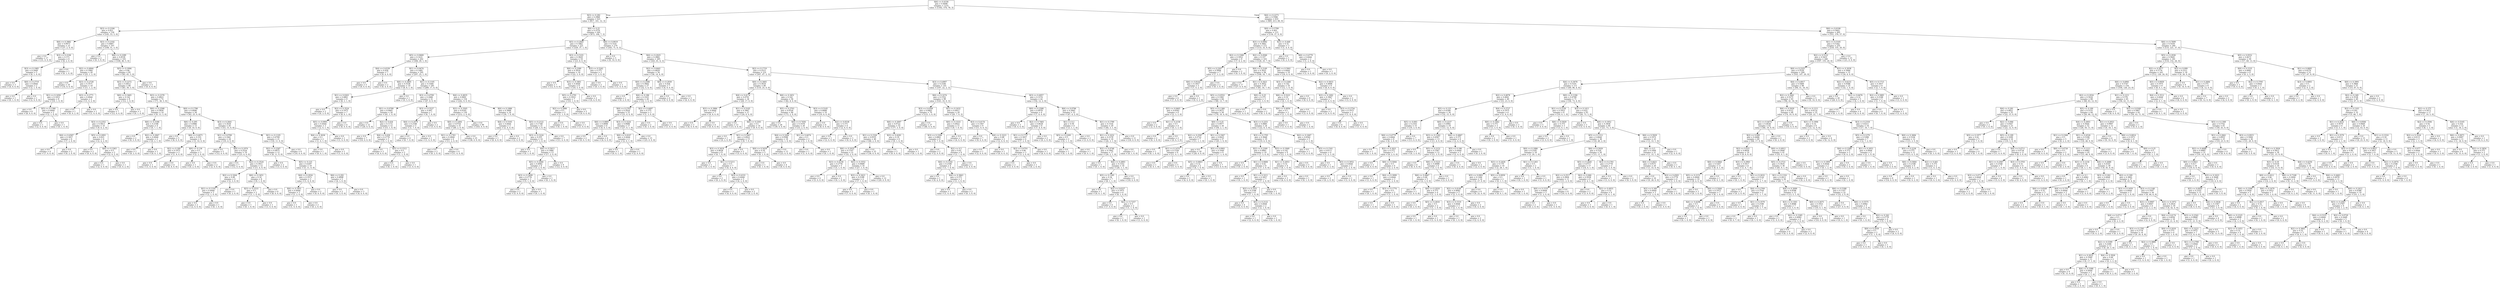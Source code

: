 digraph Tree {
node [shape=box] ;
0 [label="X[6] <= 0.4336\ngini = 0.4698\nsamples = 1231\nvalue = [1302, 574, 78, 3]"] ;
1 [label="X[3] <= 0.282\ngini = 0.2966\nsamples = 621\nvalue = [817, 161, 12, 3]"] ;
0 -> 1 [labeldistance=2.5, labelangle=45, headlabel="True"] ;
2 [label="X[3] <= 0.2184\ngini = 0.421\nsamples = 130\nvalue = [145, 53, 5, 0]"] ;
1 -> 2 ;
3 [label="X[6] <= 0.3982\ngini = 0.0973\nsamples = 23\nvalue = [37, 2, 0, 0]"] ;
2 -> 3 ;
4 [label="gini = 0.0\nsamples = 17\nvalue = [31, 0, 0, 0]"] ;
3 -> 4 ;
5 [label="X[3] <= 0.2106\ngini = 0.375\nsamples = 6\nvalue = [6, 2, 0, 0]"] ;
3 -> 5 ;
6 [label="X[3] <= 0.1985\ngini = 0.2449\nsamples = 5\nvalue = [6, 1, 0, 0]"] ;
5 -> 6 ;
7 [label="gini = 0.0\nsamples = 3\nvalue = [4, 0, 0, 0]"] ;
6 -> 7 ;
8 [label="X[0] <= 0.2719\ngini = 0.4444\nsamples = 2\nvalue = [2, 1, 0, 0]"] ;
6 -> 8 ;
9 [label="gini = 0.0\nsamples = 1\nvalue = [0, 1, 0, 0]"] ;
8 -> 9 ;
10 [label="gini = 0.0\nsamples = 1\nvalue = [2, 0, 0, 0]"] ;
8 -> 10 ;
11 [label="gini = 0.0\nsamples = 1\nvalue = [0, 1, 0, 0]"] ;
5 -> 11 ;
12 [label="X[3] <= 0.2192\ngini = 0.4687\nsamples = 107\nvalue = [108, 51, 5, 0]"] ;
2 -> 12 ;
13 [label="gini = 0.0\nsamples = 2\nvalue = [0, 5, 0, 0]"] ;
12 -> 13 ;
14 [label="X[6] <= 0.2389\ngini = 0.4539\nsamples = 105\nvalue = [108, 46, 5, 0]"] ;
12 -> 14 ;
15 [label="X[2] <= 0.4844\ngini = 0.1964\nsamples = 20\nvalue = [25, 1, 2, 0]"] ;
14 -> 15 ;
16 [label="gini = 0.0\nsamples = 10\nvalue = [14, 0, 0, 0]"] ;
15 -> 16 ;
17 [label="X[3] <= 0.2728\ngini = 0.3571\nsamples = 10\nvalue = [11, 1, 2, 0]"] ;
15 -> 17 ;
18 [label="X[1] <= 0.1658\ngini = 0.1653\nsamples = 8\nvalue = [10, 1, 0, 0]"] ;
17 -> 18 ;
19 [label="gini = 0.0\nsamples = 6\nvalue = [8, 0, 0, 0]"] ;
18 -> 19 ;
20 [label="X[5] <= 0.1366\ngini = 0.4444\nsamples = 2\nvalue = [2, 1, 0, 0]"] ;
18 -> 20 ;
21 [label="gini = 0.0\nsamples = 1\nvalue = [2, 0, 0, 0]"] ;
20 -> 21 ;
22 [label="gini = 0.0\nsamples = 1\nvalue = [0, 1, 0, 0]"] ;
20 -> 22 ;
23 [label="X[3] <= 0.2771\ngini = 0.4444\nsamples = 2\nvalue = [1, 0, 2, 0]"] ;
17 -> 23 ;
24 [label="gini = 0.0\nsamples = 1\nvalue = [0, 0, 2, 0]"] ;
23 -> 24 ;
25 [label="gini = 0.0\nsamples = 1\nvalue = [1, 0, 0, 0]"] ;
23 -> 25 ;
26 [label="X[5] <= 0.2994\ngini = 0.48\nsamples = 85\nvalue = [83, 45, 3, 0]"] ;
14 -> 26 ;
27 [label="X[3] <= 0.2272\ngini = 0.4612\nsamples = 80\nvalue = [83, 39, 3, 0]"] ;
26 -> 27 ;
28 [label="X[0] <= 0.3465\ngini = 0.142\nsamples = 8\nvalue = [12, 1, 0, 0]"] ;
27 -> 28 ;
29 [label="gini = 0.0\nsamples = 7\nvalue = [12, 0, 0, 0]"] ;
28 -> 29 ;
30 [label="gini = 0.0\nsamples = 1\nvalue = [0, 1, 0, 0]"] ;
28 -> 30 ;
31 [label="X[3] <= 0.2378\ngini = 0.4823\nsamples = 72\nvalue = [71, 38, 3, 0]"] ;
27 -> 31 ;
32 [label="X[0] <= 0.2588\ngini = 0.5856\nsamples = 14\nvalue = [9, 13, 3, 0]"] ;
31 -> 32 ;
33 [label="X[3] <= 0.2352\ngini = 0.5813\nsamples = 10\nvalue = [9, 6, 2, 0]"] ;
32 -> 33 ;
34 [label="X[4] <= 0.4587\ngini = 0.3457\nsamples = 6\nvalue = [7, 2, 0, 0]"] ;
33 -> 34 ;
35 [label="gini = 0.0\nsamples = 4\nvalue = [7, 0, 0, 0]"] ;
34 -> 35 ;
36 [label="gini = 0.0\nsamples = 2\nvalue = [0, 2, 0, 0]"] ;
34 -> 36 ;
37 [label="X[5] <= 0.2093\ngini = 0.625\nsamples = 4\nvalue = [2, 4, 2, 0]"] ;
33 -> 37 ;
38 [label="gini = 0.0\nsamples = 2\nvalue = [0, 4, 0, 0]"] ;
37 -> 38 ;
39 [label="X[6] <= 0.3363\ngini = 0.5\nsamples = 2\nvalue = [2, 0, 2, 0]"] ;
37 -> 39 ;
40 [label="gini = 0.0\nsamples = 1\nvalue = [2, 0, 0, 0]"] ;
39 -> 40 ;
41 [label="gini = 0.0\nsamples = 1\nvalue = [0, 0, 2, 0]"] ;
39 -> 41 ;
42 [label="X[6] <= 0.3186\ngini = 0.2188\nsamples = 4\nvalue = [0, 7, 1, 0]"] ;
32 -> 42 ;
43 [label="gini = 0.0\nsamples = 2\nvalue = [0, 5, 0, 0]"] ;
42 -> 43 ;
44 [label="X[2] <= 0.2847\ngini = 0.4444\nsamples = 2\nvalue = [0, 2, 1, 0]"] ;
42 -> 44 ;
45 [label="gini = 0.0\nsamples = 1\nvalue = [0, 2, 0, 0]"] ;
44 -> 45 ;
46 [label="gini = 0.0\nsamples = 1\nvalue = [0, 0, 1, 0]"] ;
44 -> 46 ;
47 [label="X[0] <= 0.1798\ngini = 0.4096\nsamples = 58\nvalue = [62, 25, 0, 0]"] ;
31 -> 47 ;
48 [label="X[6] <= 0.295\ngini = 0.4986\nsamples = 13\nvalue = [9, 10, 0, 0]"] ;
47 -> 48 ;
49 [label="gini = 0.0\nsamples = 5\nvalue = [6, 0, 0, 0]"] ;
48 -> 49 ;
50 [label="X[6] <= 0.4071\ngini = 0.355\nsamples = 8\nvalue = [3, 10, 0, 0]"] ;
48 -> 50 ;
51 [label="X[2] <= 0.309\ngini = 0.1975\nsamples = 5\nvalue = [1, 8, 0, 0]"] ;
50 -> 51 ;
52 [label="gini = 0.0\nsamples = 1\nvalue = [1, 0, 0, 0]"] ;
51 -> 52 ;
53 [label="gini = 0.0\nsamples = 4\nvalue = [0, 8, 0, 0]"] ;
51 -> 53 ;
54 [label="X[0] <= 0.136\ngini = 0.5\nsamples = 3\nvalue = [2, 2, 0, 0]"] ;
50 -> 54 ;
55 [label="gini = 0.0\nsamples = 1\nvalue = [0, 2, 0, 0]"] ;
54 -> 55 ;
56 [label="gini = 0.0\nsamples = 2\nvalue = [2, 0, 0, 0]"] ;
54 -> 56 ;
57 [label="X[3] <= 0.2641\ngini = 0.3439\nsamples = 45\nvalue = [53, 15, 0, 0]"] ;
47 -> 57 ;
58 [label="X[1] <= 0.0789\ngini = 0.1841\nsamples = 24\nvalue = [35, 4, 0, 0]"] ;
57 -> 58 ;
59 [label="gini = 0.0\nsamples = 5\nvalue = [12, 0, 0, 0]"] ;
58 -> 59 ;
60 [label="X[0] <= 0.1974\ngini = 0.2524\nsamples = 19\nvalue = [23, 4, 0, 0]"] ;
58 -> 60 ;
61 [label="gini = 0.0\nsamples = 7\nvalue = [12, 0, 0, 0]"] ;
60 -> 61 ;
62 [label="X[2] <= 0.3524\ngini = 0.3911\nsamples = 12\nvalue = [11, 4, 0, 0]"] ;
60 -> 62 ;
63 [label="X[2] <= 0.3264\ngini = 0.48\nsamples = 4\nvalue = [2, 3, 0, 0]"] ;
62 -> 63 ;
64 [label="X[1] <= 0.1316\ngini = 0.4444\nsamples = 3\nvalue = [2, 1, 0, 0]"] ;
63 -> 64 ;
65 [label="gini = 0.0\nsamples = 2\nvalue = [2, 0, 0, 0]"] ;
64 -> 65 ;
66 [label="gini = 0.0\nsamples = 1\nvalue = [0, 1, 0, 0]"] ;
64 -> 66 ;
67 [label="gini = 0.0\nsamples = 1\nvalue = [0, 2, 0, 0]"] ;
63 -> 67 ;
68 [label="X[6] <= 0.3451\ngini = 0.18\nsamples = 8\nvalue = [9, 1, 0, 0]"] ;
62 -> 68 ;
69 [label="X[3] <= 0.2533\ngini = 0.5\nsamples = 2\nvalue = [1, 1, 0, 0]"] ;
68 -> 69 ;
70 [label="gini = 0.0\nsamples = 1\nvalue = [0, 1, 0, 0]"] ;
69 -> 70 ;
71 [label="gini = 0.0\nsamples = 1\nvalue = [1, 0, 0, 0]"] ;
69 -> 71 ;
72 [label="gini = 0.0\nsamples = 6\nvalue = [8, 0, 0, 0]"] ;
68 -> 72 ;
73 [label="X[1] <= 0.1105\ngini = 0.4709\nsamples = 21\nvalue = [18, 11, 0, 0]"] ;
57 -> 73 ;
74 [label="X[2] <= 0.2587\ngini = 0.4875\nsamples = 12\nvalue = [8, 11, 0, 0]"] ;
73 -> 74 ;
75 [label="gini = 0.0\nsamples = 2\nvalue = [3, 0, 0, 0]"] ;
74 -> 75 ;
76 [label="X[5] <= 0.125\ngini = 0.4297\nsamples = 10\nvalue = [5, 11, 0, 0]"] ;
74 -> 76 ;
77 [label="X[4] <= 0.2934\ngini = 0.1975\nsamples = 5\nvalue = [1, 8, 0, 0]"] ;
76 -> 77 ;
78 [label="X[6] <= 0.3451\ngini = 0.4444\nsamples = 3\nvalue = [1, 2, 0, 0]"] ;
77 -> 78 ;
79 [label="gini = 0.0\nsamples = 1\nvalue = [1, 0, 0, 0]"] ;
78 -> 79 ;
80 [label="gini = 0.0\nsamples = 2\nvalue = [0, 2, 0, 0]"] ;
78 -> 80 ;
81 [label="gini = 0.0\nsamples = 2\nvalue = [0, 6, 0, 0]"] ;
77 -> 81 ;
82 [label="X[6] <= 0.292\ngini = 0.4898\nsamples = 5\nvalue = [4, 3, 0, 0]"] ;
76 -> 82 ;
83 [label="gini = 0.0\nsamples = 2\nvalue = [0, 3, 0, 0]"] ;
82 -> 83 ;
84 [label="gini = 0.0\nsamples = 3\nvalue = [4, 0, 0, 0]"] ;
82 -> 84 ;
85 [label="gini = 0.0\nsamples = 9\nvalue = [10, 0, 0, 0]"] ;
73 -> 85 ;
86 [label="gini = 0.0\nsamples = 5\nvalue = [0, 6, 0, 0]"] ;
26 -> 86 ;
87 [label="X[0] <= 0.25\ngini = 0.2576\nsamples = 491\nvalue = [672, 108, 7, 3]"] ;
1 -> 87 ;
88 [label="X[5] <= 0.2645\ngini = 0.1862\nsamples = 221\nvalue = [329, 37, 1, 0]"] ;
87 -> 88 ;
89 [label="X[5] <= 0.0669\ngini = 0.1631\nsamples = 202\nvalue = [306, 29, 1, 0]"] ;
88 -> 89 ;
90 [label="X[4] <= 0.4339\ngini = 0.426\nsamples = 7\nvalue = [9, 4, 0, 0]"] ;
89 -> 90 ;
91 [label="gini = 0.0\nsamples = 5\nvalue = [9, 0, 0, 0]"] ;
90 -> 91 ;
92 [label="gini = 0.0\nsamples = 2\nvalue = [0, 4, 0, 0]"] ;
90 -> 92 ;
93 [label="X[1] <= 0.0474\ngini = 0.1485\nsamples = 195\nvalue = [297, 25, 1, 0]"] ;
89 -> 93 ;
94 [label="X[6] <= 0.3805\ngini = 0.5536\nsamples = 10\nvalue = [8, 8, 1, 0]"] ;
93 -> 94 ;
95 [label="X[1] <= 0.0263\ngini = 0.4861\nsamples = 9\nvalue = [8, 3, 1, 0]"] ;
94 -> 95 ;
96 [label="gini = 0.0\nsamples = 2\nvalue = [0, 3, 0, 0]"] ;
95 -> 96 ;
97 [label="X[2] <= 0.3524\ngini = 0.1975\nsamples = 7\nvalue = [8, 0, 1, 0]"] ;
95 -> 97 ;
98 [label="X[5] <= 0.0901\ngini = 0.4444\nsamples = 3\nvalue = [2, 0, 1, 0]"] ;
97 -> 98 ;
99 [label="X[4] <= 0.3636\ngini = 0.5\nsamples = 2\nvalue = [1, 0, 1, 0]"] ;
98 -> 99 ;
100 [label="gini = 0.0\nsamples = 1\nvalue = [0, 0, 1, 0]"] ;
99 -> 100 ;
101 [label="gini = 0.0\nsamples = 1\nvalue = [1, 0, 0, 0]"] ;
99 -> 101 ;
102 [label="gini = 0.0\nsamples = 1\nvalue = [1, 0, 0, 0]"] ;
98 -> 102 ;
103 [label="gini = 0.0\nsamples = 4\nvalue = [6, 0, 0, 0]"] ;
97 -> 103 ;
104 [label="gini = 0.0\nsamples = 1\nvalue = [0, 5, 0, 0]"] ;
94 -> 104 ;
105 [label="X[1] <= 0.1105\ngini = 0.1049\nsamples = 185\nvalue = [289, 17, 0, 0]"] ;
93 -> 105 ;
106 [label="X[3] <= 0.4709\ngini = 0.2486\nsamples = 31\nvalue = [47, 8, 0, 0]"] ;
105 -> 106 ;
107 [label="X[1] <= 0.0789\ngini = 0.0465\nsamples = 24\nvalue = [41, 1, 0, 0]"] ;
106 -> 107 ;
108 [label="gini = 0.0\nsamples = 12\nvalue = [26, 0, 0, 0]"] ;
107 -> 108 ;
109 [label="X[2] <= 0.434\ngini = 0.1172\nsamples = 12\nvalue = [15, 1, 0, 0]"] ;
107 -> 109 ;
110 [label="gini = 0.0\nsamples = 7\nvalue = [10, 0, 0, 0]"] ;
109 -> 110 ;
111 [label="X[4] <= 0.438\ngini = 0.2778\nsamples = 5\nvalue = [5, 1, 0, 0]"] ;
109 -> 111 ;
112 [label="gini = 0.0\nsamples = 3\nvalue = [4, 0, 0, 0]"] ;
111 -> 112 ;
113 [label="X[5] <= 0.1512\ngini = 0.5\nsamples = 2\nvalue = [1, 1, 0, 0]"] ;
111 -> 113 ;
114 [label="gini = 0.0\nsamples = 1\nvalue = [0, 1, 0, 0]"] ;
113 -> 114 ;
115 [label="gini = 0.0\nsamples = 1\nvalue = [1, 0, 0, 0]"] ;
113 -> 115 ;
116 [label="X[3] <= 0.5537\ngini = 0.497\nsamples = 7\nvalue = [6, 7, 0, 0]"] ;
106 -> 116 ;
117 [label="X[4] <= 0.2479\ngini = 0.2188\nsamples = 5\nvalue = [1, 7, 0, 0]"] ;
116 -> 117 ;
118 [label="gini = 0.0\nsamples = 4\nvalue = [0, 7, 0, 0]"] ;
117 -> 118 ;
119 [label="gini = 0.0\nsamples = 1\nvalue = [1, 0, 0, 0]"] ;
117 -> 119 ;
120 [label="gini = 0.0\nsamples = 2\nvalue = [5, 0, 0, 0]"] ;
116 -> 120 ;
121 [label="X[4] <= 0.4835\ngini = 0.0691\nsamples = 154\nvalue = [242, 9, 0, 0]"] ;
105 -> 121 ;
122 [label="X[3] <= 0.3505\ngini = 0.0185\nsamples = 130\nvalue = [212, 2, 0, 0]"] ;
121 -> 122 ;
123 [label="X[0] <= 0.1404\ngini = 0.0754\nsamples = 31\nvalue = [49, 2, 0, 0]"] ;
122 -> 123 ;
124 [label="X[1] <= 0.1763\ngini = 0.2604\nsamples = 6\nvalue = [11, 2, 0, 0]"] ;
123 -> 124 ;
125 [label="gini = 0.0\nsamples = 2\nvalue = [0, 2, 0, 0]"] ;
124 -> 125 ;
126 [label="gini = 0.0\nsamples = 4\nvalue = [11, 0, 0, 0]"] ;
124 -> 126 ;
127 [label="gini = 0.0\nsamples = 25\nvalue = [38, 0, 0, 0]"] ;
123 -> 127 ;
128 [label="gini = 0.0\nsamples = 99\nvalue = [163, 0, 0, 0]"] ;
122 -> 128 ;
129 [label="X[0] <= 0.1886\ngini = 0.3068\nsamples = 24\nvalue = [30, 7, 0, 0]"] ;
121 -> 129 ;
130 [label="X[4] <= 0.5165\ngini = 0.4444\nsamples = 3\nvalue = [2, 4, 0, 0]"] ;
129 -> 130 ;
131 [label="gini = 0.0\nsamples = 1\nvalue = [0, 4, 0, 0]"] ;
130 -> 131 ;
132 [label="gini = 0.0\nsamples = 2\nvalue = [2, 0, 0, 0]"] ;
130 -> 132 ;
133 [label="X[5] <= 0.2122\ngini = 0.1748\nsamples = 21\nvalue = [28, 3, 0, 0]"] ;
129 -> 133 ;
134 [label="X[3] <= 0.3224\ngini = 0.255\nsamples = 14\nvalue = [17, 3, 0, 0]"] ;
133 -> 134 ;
135 [label="gini = 0.0\nsamples = 1\nvalue = [0, 1, 0, 0]"] ;
134 -> 135 ;
136 [label="X[4] <= 0.5413\ngini = 0.1884\nsamples = 13\nvalue = [17, 2, 0, 0]"] ;
134 -> 136 ;
137 [label="X[5] <= 0.2064\ngini = 0.4082\nsamples = 4\nvalue = [5, 2, 0, 0]"] ;
136 -> 137 ;
138 [label="X[3] <= 0.3699\ngini = 0.2778\nsamples = 3\nvalue = [5, 1, 0, 0]"] ;
137 -> 138 ;
139 [label="gini = 0.0\nsamples = 2\nvalue = [5, 0, 0, 0]"] ;
138 -> 139 ;
140 [label="gini = 0.0\nsamples = 1\nvalue = [0, 1, 0, 0]"] ;
138 -> 140 ;
141 [label="gini = 0.0\nsamples = 1\nvalue = [0, 1, 0, 0]"] ;
137 -> 141 ;
142 [label="gini = 0.0\nsamples = 9\nvalue = [12, 0, 0, 0]"] ;
136 -> 142 ;
143 [label="gini = 0.0\nsamples = 7\nvalue = [11, 0, 0, 0]"] ;
133 -> 143 ;
144 [label="X[3] <= 0.5101\ngini = 0.3829\nsamples = 19\nvalue = [23, 8, 0, 0]"] ;
88 -> 144 ;
145 [label="X[6] <= 0.2389\ngini = 0.3018\nsamples = 16\nvalue = [22, 5, 0, 0]"] ;
144 -> 145 ;
146 [label="gini = 0.0\nsamples = 7\nvalue = [12, 0, 0, 0]"] ;
145 -> 146 ;
147 [label="X[3] <= 0.3461\ngini = 0.4444\nsamples = 9\nvalue = [10, 5, 0, 0]"] ;
145 -> 147 ;
148 [label="X[5] <= 0.2791\ngini = 0.1653\nsamples = 7\nvalue = [10, 1, 0, 0]"] ;
147 -> 148 ;
149 [label="X[2] <= 0.2986\ngini = 0.5\nsamples = 2\nvalue = [1, 1, 0, 0]"] ;
148 -> 149 ;
150 [label="gini = 0.0\nsamples = 1\nvalue = [0, 1, 0, 0]"] ;
149 -> 150 ;
151 [label="gini = 0.0\nsamples = 1\nvalue = [1, 0, 0, 0]"] ;
149 -> 151 ;
152 [label="gini = 0.0\nsamples = 5\nvalue = [9, 0, 0, 0]"] ;
148 -> 152 ;
153 [label="gini = 0.0\nsamples = 2\nvalue = [0, 4, 0, 0]"] ;
147 -> 153 ;
154 [label="X[3] <= 0.5242\ngini = 0.375\nsamples = 3\nvalue = [1, 3, 0, 0]"] ;
144 -> 154 ;
155 [label="gini = 0.0\nsamples = 2\nvalue = [0, 3, 0, 0]"] ;
154 -> 155 ;
156 [label="gini = 0.0\nsamples = 1\nvalue = [1, 0, 0, 0]"] ;
154 -> 156 ;
157 [label="X[6] <= 0.0619\ngini = 0.3141\nsamples = 270\nvalue = [343, 71, 6, 3]"] ;
87 -> 157 ;
158 [label="gini = 0.0\nsamples = 5\nvalue = [0, 10, 0, 0]"] ;
157 -> 158 ;
159 [label="X[4] <= 0.2025\ngini = 0.2882\nsamples = 265\nvalue = [343, 61, 6, 3]"] ;
157 -> 159 ;
160 [label="X[2] <= 0.6441\ngini = 0.4829\nsamples = 34\nvalue = [36, 14, 4, 0]"] ;
159 -> 160 ;
161 [label="X[0] <= 0.2588\ngini = 0.3664\nsamples = 27\nvalue = [32, 5, 4, 0]"] ;
160 -> 161 ;
162 [label="gini = 0.0\nsamples = 1\nvalue = [0, 2, 0, 0]"] ;
161 -> 162 ;
163 [label="X[4] <= 0.186\ngini = 0.3103\nsamples = 26\nvalue = [32, 3, 4, 0]"] ;
161 -> 163 ;
164 [label="X[0] <= 0.2763\ngini = 0.2024\nsamples = 23\nvalue = [31, 0, 4, 0]"] ;
163 -> 164 ;
165 [label="X[6] <= 0.0885\ngini = 0.4898\nsamples = 6\nvalue = [4, 0, 3, 0]"] ;
164 -> 165 ;
166 [label="gini = 0.0\nsamples = 2\nvalue = [0, 0, 3, 0]"] ;
165 -> 166 ;
167 [label="gini = 0.0\nsamples = 4\nvalue = [4, 0, 0, 0]"] ;
165 -> 167 ;
168 [label="X[3] <= 0.3224\ngini = 0.0689\nsamples = 17\nvalue = [27, 0, 1, 0]"] ;
164 -> 168 ;
169 [label="X[0] <= 0.4167\ngini = 0.4444\nsamples = 2\nvalue = [2, 0, 1, 0]"] ;
168 -> 169 ;
170 [label="gini = 0.0\nsamples = 1\nvalue = [0, 0, 1, 0]"] ;
169 -> 170 ;
171 [label="gini = 0.0\nsamples = 1\nvalue = [2, 0, 0, 0]"] ;
169 -> 171 ;
172 [label="gini = 0.0\nsamples = 15\nvalue = [25, 0, 0, 0]"] ;
168 -> 172 ;
173 [label="X[2] <= 0.4497\ngini = 0.375\nsamples = 3\nvalue = [1, 3, 0, 0]"] ;
163 -> 173 ;
174 [label="gini = 0.0\nsamples = 2\nvalue = [0, 3, 0, 0]"] ;
173 -> 174 ;
175 [label="gini = 0.0\nsamples = 1\nvalue = [1, 0, 0, 0]"] ;
173 -> 175 ;
176 [label="X[0] <= 0.2939\ngini = 0.426\nsamples = 7\nvalue = [4, 9, 0, 0]"] ;
160 -> 176 ;
177 [label="gini = 0.0\nsamples = 4\nvalue = [0, 9, 0, 0]"] ;
176 -> 177 ;
178 [label="gini = 0.0\nsamples = 3\nvalue = [4, 0, 0, 0]"] ;
176 -> 178 ;
179 [label="X[2] <= 0.1719\ngini = 0.2515\nsamples = 231\nvalue = [307, 47, 2, 3]"] ;
159 -> 179 ;
180 [label="X[0] <= 0.3465\ngini = 0.3018\nsamples = 90\nvalue = [110, 25, 0, 0]"] ;
179 -> 180 ;
181 [label="X[4] <= 0.4174\ngini = 0.4701\nsamples = 34\nvalue = [28, 17, 0, 0]"] ;
180 -> 181 ;
182 [label="X[3] <= 0.3984\ngini = 0.4444\nsamples = 7\nvalue = [4, 8, 0, 0]"] ;
181 -> 182 ;
183 [label="gini = 0.0\nsamples = 3\nvalue = [4, 0, 0, 0]"] ;
182 -> 183 ;
184 [label="gini = 0.0\nsamples = 4\nvalue = [0, 8, 0, 0]"] ;
182 -> 184 ;
185 [label="X[1] <= 0.5105\ngini = 0.3967\nsamples = 27\nvalue = [24, 9, 0, 0]"] ;
181 -> 185 ;
186 [label="gini = 0.0\nsamples = 13\nvalue = [15, 0, 0, 0]"] ;
185 -> 186 ;
187 [label="X[6] <= 0.2301\ngini = 0.5\nsamples = 14\nvalue = [9, 9, 0, 0]"] ;
185 -> 187 ;
188 [label="gini = 0.0\nsamples = 1\nvalue = [0, 2, 0, 0]"] ;
187 -> 188 ;
189 [label="X[1] <= 0.5947\ngini = 0.4922\nsamples = 13\nvalue = [9, 7, 0, 0]"] ;
187 -> 189 ;
190 [label="X[3] <= 0.3418\ngini = 0.4628\nsamples = 8\nvalue = [4, 7, 0, 0]"] ;
189 -> 190 ;
191 [label="gini = 0.0\nsamples = 1\nvalue = [0, 3, 0, 0]"] ;
190 -> 191 ;
192 [label="X[1] <= 0.5211\ngini = 0.5\nsamples = 7\nvalue = [4, 4, 0, 0]"] ;
190 -> 192 ;
193 [label="gini = 0.0\nsamples = 2\nvalue = [0, 2, 0, 0]"] ;
192 -> 193 ;
194 [label="X[3] <= 0.4331\ngini = 0.4444\nsamples = 5\nvalue = [4, 2, 0, 0]"] ;
192 -> 194 ;
195 [label="gini = 0.0\nsamples = 3\nvalue = [4, 0, 0, 0]"] ;
194 -> 195 ;
196 [label="gini = 0.0\nsamples = 2\nvalue = [0, 2, 0, 0]"] ;
194 -> 196 ;
197 [label="gini = 0.0\nsamples = 5\nvalue = [5, 0, 0, 0]"] ;
189 -> 197 ;
198 [label="X[6] <= 0.3451\ngini = 0.162\nsamples = 56\nvalue = [82, 8, 0, 0]"] ;
180 -> 198 ;
199 [label="X[5] <= 0.2703\ngini = 0.0526\nsamples = 46\nvalue = [72, 2, 0, 0]"] ;
198 -> 199 ;
200 [label="gini = 0.0\nsamples = 26\nvalue = [39, 0, 0, 0]"] ;
199 -> 200 ;
201 [label="X[0] <= 0.7456\ngini = 0.1078\nsamples = 20\nvalue = [33, 2, 0, 0]"] ;
199 -> 201 ;
202 [label="X[4] <= 0.3264\ngini = 0.0588\nsamples = 18\nvalue = [32, 1, 0, 0]"] ;
201 -> 202 ;
203 [label="X[0] <= 0.5439\ngini = 0.18\nsamples = 5\nvalue = [9, 1, 0, 0]"] ;
202 -> 203 ;
204 [label="gini = 0.0\nsamples = 1\nvalue = [0, 1, 0, 0]"] ;
203 -> 204 ;
205 [label="gini = 0.0\nsamples = 4\nvalue = [9, 0, 0, 0]"] ;
203 -> 205 ;
206 [label="gini = 0.0\nsamples = 13\nvalue = [23, 0, 0, 0]"] ;
202 -> 206 ;
207 [label="X[1] <= 0.4474\ngini = 0.5\nsamples = 2\nvalue = [1, 1, 0, 0]"] ;
201 -> 207 ;
208 [label="gini = 0.0\nsamples = 1\nvalue = [1, 0, 0, 0]"] ;
207 -> 208 ;
209 [label="gini = 0.0\nsamples = 1\nvalue = [0, 1, 0, 0]"] ;
207 -> 209 ;
210 [label="X[3] <= 0.5145\ngini = 0.4688\nsamples = 10\nvalue = [10, 6, 0, 0]"] ;
198 -> 210 ;
211 [label="gini = 0.0\nsamples = 6\nvalue = [8, 0, 0, 0]"] ;
210 -> 211 ;
212 [label="X[2] <= 0.0538\ngini = 0.375\nsamples = 4\nvalue = [2, 6, 0, 0]"] ;
210 -> 212 ;
213 [label="gini = 0.0\nsamples = 1\nvalue = [2, 0, 0, 0]"] ;
212 -> 213 ;
214 [label="gini = 0.0\nsamples = 3\nvalue = [0, 6, 0, 0]"] ;
212 -> 214 ;
215 [label="X[3] <= 0.4907\ngini = 0.2166\nsamples = 141\nvalue = [197, 22, 2, 3]"] ;
179 -> 215 ;
216 [label="X[6] <= 0.3274\ngini = 0.1552\nsamples = 99\nvalue = [143, 10, 0, 3]"] ;
215 -> 216 ;
217 [label="X[3] <= 0.4309\ngini = 0.0465\nsamples = 79\nvalue = [123, 3, 0, 0]"] ;
216 -> 217 ;
218 [label="X[6] <= 0.3097\ngini = 0.0722\nsamples = 52\nvalue = [77, 3, 0, 0]"] ;
217 -> 218 ;
219 [label="X[1] <= 0.1526\ngini = 0.0555\nsamples = 46\nvalue = [68, 2, 0, 0]"] ;
218 -> 219 ;
220 [label="X[6] <= 0.2035\ngini = 0.1107\nsamples = 21\nvalue = [32, 2, 0, 0]"] ;
219 -> 220 ;
221 [label="X[3] <= 0.4156\ngini = 0.2778\nsamples = 5\nvalue = [5, 1, 0, 0]"] ;
220 -> 221 ;
222 [label="gini = 0.0\nsamples = 4\nvalue = [5, 0, 0, 0]"] ;
221 -> 222 ;
223 [label="gini = 0.0\nsamples = 1\nvalue = [0, 1, 0, 0]"] ;
221 -> 223 ;
224 [label="X[3] <= 0.3552\ngini = 0.0689\nsamples = 16\nvalue = [27, 1, 0, 0]"] ;
220 -> 224 ;
225 [label="X[3] <= 0.3423\ngini = 0.2188\nsamples = 4\nvalue = [7, 1, 0, 0]"] ;
224 -> 225 ;
226 [label="gini = 0.0\nsamples = 3\nvalue = [7, 0, 0, 0]"] ;
225 -> 226 ;
227 [label="gini = 0.0\nsamples = 1\nvalue = [0, 1, 0, 0]"] ;
225 -> 227 ;
228 [label="gini = 0.0\nsamples = 12\nvalue = [20, 0, 0, 0]"] ;
224 -> 228 ;
229 [label="gini = 0.0\nsamples = 25\nvalue = [36, 0, 0, 0]"] ;
219 -> 229 ;
230 [label="X[3] <= 0.4281\ngini = 0.18\nsamples = 6\nvalue = [9, 1, 0, 0]"] ;
218 -> 230 ;
231 [label="gini = 0.0\nsamples = 5\nvalue = [9, 0, 0, 0]"] ;
230 -> 231 ;
232 [label="gini = 0.0\nsamples = 1\nvalue = [0, 1, 0, 0]"] ;
230 -> 232 ;
233 [label="gini = 0.0\nsamples = 27\nvalue = [46, 0, 0, 0]"] ;
217 -> 233 ;
234 [label="X[1] <= 0.1632\ngini = 0.4911\nsamples = 20\nvalue = [20, 7, 0, 3]"] ;
216 -> 234 ;
235 [label="X[0] <= 0.3333\ngini = 0.4922\nsamples = 11\nvalue = [9, 7, 0, 0]"] ;
234 -> 235 ;
236 [label="X[3] <= 0.3306\ngini = 0.4861\nsamples = 8\nvalue = [5, 7, 0, 0]"] ;
235 -> 236 ;
237 [label="gini = 0.0\nsamples = 2\nvalue = [2, 0, 0, 0]"] ;
236 -> 237 ;
238 [label="X[2] <= 0.5\ngini = 0.42\nsamples = 6\nvalue = [3, 7, 0, 0]"] ;
236 -> 238 ;
239 [label="X[4] <= 0.3182\ngini = 0.2188\nsamples = 4\nvalue = [1, 7, 0, 0]"] ;
238 -> 239 ;
240 [label="gini = 0.0\nsamples = 1\nvalue = [0, 4, 0, 0]"] ;
239 -> 240 ;
241 [label="X[4] <= 0.3843\ngini = 0.375\nsamples = 3\nvalue = [1, 3, 0, 0]"] ;
239 -> 241 ;
242 [label="gini = 0.0\nsamples = 1\nvalue = [1, 0, 0, 0]"] ;
241 -> 242 ;
243 [label="gini = 0.0\nsamples = 2\nvalue = [0, 3, 0, 0]"] ;
241 -> 243 ;
244 [label="gini = 0.0\nsamples = 2\nvalue = [2, 0, 0, 0]"] ;
238 -> 244 ;
245 [label="gini = 0.0\nsamples = 3\nvalue = [4, 0, 0, 0]"] ;
235 -> 245 ;
246 [label="X[3] <= 0.4174\ngini = 0.3367\nsamples = 9\nvalue = [11, 0, 0, 3]"] ;
234 -> 246 ;
247 [label="gini = 0.0\nsamples = 7\nvalue = [9, 0, 0, 0]"] ;
246 -> 247 ;
248 [label="X[4] <= 0.3223\ngini = 0.48\nsamples = 2\nvalue = [2, 0, 0, 3]"] ;
246 -> 248 ;
249 [label="gini = 0.0\nsamples = 1\nvalue = [2, 0, 0, 0]"] ;
248 -> 249 ;
250 [label="gini = 0.0\nsamples = 1\nvalue = [0, 0, 0, 3]"] ;
248 -> 250 ;
251 [label="X[3] <= 0.4957\ngini = 0.3374\nsamples = 42\nvalue = [54, 12, 2, 0]"] ;
215 -> 251 ;
252 [label="X[0] <= 0.2588\ngini = 0.4978\nsamples = 9\nvalue = [7, 8, 0, 0]"] ;
251 -> 252 ;
253 [label="gini = 0.0\nsamples = 3\nvalue = [0, 4, 0, 0]"] ;
252 -> 253 ;
254 [label="X[2] <= 0.7483\ngini = 0.4628\nsamples = 6\nvalue = [7, 4, 0, 0]"] ;
252 -> 254 ;
255 [label="X[1] <= 0.1737\ngini = 0.3457\nsamples = 4\nvalue = [7, 2, 0, 0]"] ;
254 -> 255 ;
256 [label="X[2] <= 0.6701\ngini = 0.48\nsamples = 3\nvalue = [3, 2, 0, 0]"] ;
255 -> 256 ;
257 [label="gini = 0.0\nsamples = 2\nvalue = [3, 0, 0, 0]"] ;
256 -> 257 ;
258 [label="gini = 0.0\nsamples = 1\nvalue = [0, 2, 0, 0]"] ;
256 -> 258 ;
259 [label="gini = 0.0\nsamples = 1\nvalue = [4, 0, 0, 0]"] ;
255 -> 259 ;
260 [label="gini = 0.0\nsamples = 2\nvalue = [0, 2, 0, 0]"] ;
254 -> 260 ;
261 [label="X[6] <= 0.0796\ngini = 0.2065\nsamples = 33\nvalue = [47, 4, 2, 0]"] ;
251 -> 261 ;
262 [label="X[1] <= 0.2\ngini = 0.56\nsamples = 4\nvalue = [3, 1, 1, 0]"] ;
261 -> 262 ;
263 [label="X[5] <= 0.2209\ngini = 0.5\nsamples = 2\nvalue = [0, 1, 1, 0]"] ;
262 -> 263 ;
264 [label="gini = 0.0\nsamples = 1\nvalue = [0, 1, 0, 0]"] ;
263 -> 264 ;
265 [label="gini = 0.0\nsamples = 1\nvalue = [0, 0, 1, 0]"] ;
263 -> 265 ;
266 [label="gini = 0.0\nsamples = 2\nvalue = [3, 0, 0, 0]"] ;
262 -> 266 ;
267 [label="X[1] <= 0.1789\ngini = 0.1554\nsamples = 29\nvalue = [44, 3, 1, 0]"] ;
261 -> 267 ;
268 [label="X[1] <= 0.1632\ngini = 0.2378\nsamples = 18\nvalue = [26, 3, 1, 0]"] ;
267 -> 268 ;
269 [label="X[2] <= 0.4748\ngini = 0.1902\nsamples = 17\nvalue = [26, 2, 1, 0]"] ;
268 -> 269 ;
270 [label="gini = 0.0\nsamples = 1\nvalue = [0, 1, 0, 0]"] ;
269 -> 270 ;
271 [label="X[4] <= 0.2893\ngini = 0.1352\nsamples = 16\nvalue = [26, 1, 1, 0]"] ;
269 -> 271 ;
272 [label="X[5] <= 0.1395\ngini = 0.34\nsamples = 7\nvalue = [8, 1, 1, 0]"] ;
271 -> 272 ;
273 [label="gini = 0.0\nsamples = 1\nvalue = [0, 0, 1, 0]"] ;
272 -> 273 ;
274 [label="X[2] <= 0.6337\ngini = 0.1975\nsamples = 6\nvalue = [8, 1, 0, 0]"] ;
272 -> 274 ;
275 [label="gini = 0.0\nsamples = 4\nvalue = [7, 0, 0, 0]"] ;
274 -> 275 ;
276 [label="X[2] <= 0.7257\ngini = 0.5\nsamples = 2\nvalue = [1, 1, 0, 0]"] ;
274 -> 276 ;
277 [label="gini = 0.0\nsamples = 1\nvalue = [0, 1, 0, 0]"] ;
276 -> 277 ;
278 [label="gini = 0.0\nsamples = 1\nvalue = [1, 0, 0, 0]"] ;
276 -> 278 ;
279 [label="gini = 0.0\nsamples = 9\nvalue = [18, 0, 0, 0]"] ;
271 -> 279 ;
280 [label="gini = 0.0\nsamples = 1\nvalue = [0, 1, 0, 0]"] ;
268 -> 280 ;
281 [label="gini = 0.0\nsamples = 11\nvalue = [18, 0, 0, 0]"] ;
267 -> 281 ;
282 [label="X[4] <= 0.2273\ngini = 0.5586\nsamples = 610\nvalue = [485, 413, 66, 0]"] ;
0 -> 282 [labeldistance=2.5, labelangle=-45, headlabel="False"] ;
283 [label="X[0] <= 0.5789\ngini = 0.401\nsamples = 115\nvalue = [134, 37, 9, 0]"] ;
282 -> 283 ;
284 [label="X[3] <= 0.0992\ngini = 0.3842\nsamples = 112\nvalue = [133, 33, 9, 0]"] ;
283 -> 284 ;
285 [label="X[2] <= 0.3368\ngini = 0.5952\nsamples = 9\nvalue = [7, 8, 2, 0]"] ;
284 -> 285 ;
286 [label="X[5] <= 0.2267\ngini = 0.5694\nsamples = 7\nvalue = [7, 3, 2, 0]"] ;
285 -> 286 ;
287 [label="X[6] <= 0.8142\ngini = 0.3457\nsamples = 5\nvalue = [7, 0, 2, 0]"] ;
286 -> 287 ;
288 [label="gini = 0.0\nsamples = 4\nvalue = [7, 0, 0, 0]"] ;
287 -> 288 ;
289 [label="gini = 0.0\nsamples = 1\nvalue = [0, 0, 2, 0]"] ;
287 -> 289 ;
290 [label="gini = 0.0\nsamples = 2\nvalue = [0, 3, 0, 0]"] ;
286 -> 290 ;
291 [label="gini = 0.0\nsamples = 2\nvalue = [0, 5, 0, 0]"] ;
285 -> 291 ;
292 [label="X[2] <= 0.4566\ngini = 0.337\nsamples = 103\nvalue = [126, 25, 7, 0]"] ;
284 -> 292 ;
293 [label="X[0] <= 0.2149\ngini = 0.3025\nsamples = 84\nvalue = [108, 16, 7, 0]"] ;
292 -> 293 ;
294 [label="gini = 0.0\nsamples = 17\nvalue = [27, 0, 0, 0]"] ;
293 -> 294 ;
295 [label="X[1] <= 0.3421\ngini = 0.3652\nsamples = 67\nvalue = [81, 16, 7, 0]"] ;
293 -> 295 ;
296 [label="X[5] <= 0.0552\ngini = 0.3382\nsamples = 64\nvalue = [80, 13, 7, 0]"] ;
295 -> 296 ;
297 [label="X[5] <= 0.0465\ngini = 0.6562\nsamples = 6\nvalue = [2, 3, 3, 0]"] ;
296 -> 297 ;
298 [label="gini = 0.0\nsamples = 2\nvalue = [2, 0, 0, 0]"] ;
297 -> 298 ;
299 [label="X[1] <= 0.2158\ngini = 0.5\nsamples = 4\nvalue = [0, 3, 3, 0]"] ;
297 -> 299 ;
300 [label="gini = 0.0\nsamples = 2\nvalue = [0, 3, 0, 0]"] ;
299 -> 300 ;
301 [label="gini = 0.0\nsamples = 2\nvalue = [0, 0, 3, 0]"] ;
299 -> 301 ;
302 [label="X[5] <= 0.1366\ngini = 0.2675\nsamples = 58\nvalue = [78, 10, 4, 0]"] ;
296 -> 302 ;
303 [label="X[0] <= 0.25\ngini = 0.0977\nsamples = 34\nvalue = [56, 2, 1, 0]"] ;
302 -> 303 ;
304 [label="X[2] <= 0.2587\ngini = 0.2722\nsamples = 7\nvalue = [11, 1, 1, 0]"] ;
303 -> 304 ;
305 [label="gini = 0.0\nsamples = 1\nvalue = [0, 1, 0, 0]"] ;
304 -> 305 ;
306 [label="X[1] <= 0.1474\ngini = 0.1528\nsamples = 6\nvalue = [11, 0, 1, 0]"] ;
304 -> 306 ;
307 [label="gini = 0.0\nsamples = 1\nvalue = [0, 0, 1, 0]"] ;
306 -> 307 ;
308 [label="gini = 0.0\nsamples = 5\nvalue = [11, 0, 0, 0]"] ;
306 -> 308 ;
309 [label="X[1] <= 0.1947\ngini = 0.0425\nsamples = 27\nvalue = [45, 1, 0, 0]"] ;
303 -> 309 ;
310 [label="gini = 0.0\nsamples = 18\nvalue = [28, 0, 0, 0]"] ;
309 -> 310 ;
311 [label="X[5] <= 0.0901\ngini = 0.1049\nsamples = 9\nvalue = [17, 1, 0, 0]"] ;
309 -> 311 ;
312 [label="X[5] <= 0.0843\ngini = 0.32\nsamples = 2\nvalue = [4, 1, 0, 0]"] ;
311 -> 312 ;
313 [label="gini = 0.0\nsamples = 1\nvalue = [4, 0, 0, 0]"] ;
312 -> 313 ;
314 [label="gini = 0.0\nsamples = 1\nvalue = [0, 1, 0, 0]"] ;
312 -> 314 ;
315 [label="gini = 0.0\nsamples = 7\nvalue = [13, 0, 0, 0]"] ;
311 -> 315 ;
316 [label="X[3] <= 0.2251\ngini = 0.4885\nsamples = 24\nvalue = [22, 8, 3, 0]"] ;
302 -> 316 ;
317 [label="X[3] <= 0.1705\ngini = 0.3648\nsamples = 19\nvalue = [19, 6, 0, 0]"] ;
316 -> 317 ;
318 [label="X[2] <= 0.2309\ngini = 0.4861\nsamples = 10\nvalue = [7, 5, 0, 0]"] ;
317 -> 318 ;
319 [label="gini = 0.0\nsamples = 2\nvalue = [0, 2, 0, 0]"] ;
318 -> 319 ;
320 [label="X[1] <= 0.0684\ngini = 0.42\nsamples = 8\nvalue = [7, 3, 0, 0]"] ;
318 -> 320 ;
321 [label="gini = 0.0\nsamples = 1\nvalue = [0, 1, 0, 0]"] ;
320 -> 321 ;
322 [label="X[1] <= 0.3211\ngini = 0.3457\nsamples = 7\nvalue = [7, 2, 0, 0]"] ;
320 -> 322 ;
323 [label="X[2] <= 0.3351\ngini = 0.2188\nsamples = 6\nvalue = [7, 1, 0, 0]"] ;
322 -> 323 ;
324 [label="gini = 0.0\nsamples = 4\nvalue = [5, 0, 0, 0]"] ;
323 -> 324 ;
325 [label="X[5] <= 0.2122\ngini = 0.4444\nsamples = 2\nvalue = [2, 1, 0, 0]"] ;
323 -> 325 ;
326 [label="gini = 0.0\nsamples = 1\nvalue = [2, 0, 0, 0]"] ;
325 -> 326 ;
327 [label="gini = 0.0\nsamples = 1\nvalue = [0, 1, 0, 0]"] ;
325 -> 327 ;
328 [label="gini = 0.0\nsamples = 1\nvalue = [0, 1, 0, 0]"] ;
322 -> 328 ;
329 [label="X[3] <= 0.1849\ngini = 0.142\nsamples = 9\nvalue = [12, 1, 0, 0]"] ;
317 -> 329 ;
330 [label="X[1] <= 0.2053\ngini = 0.32\nsamples = 4\nvalue = [4, 1, 0, 0]"] ;
329 -> 330 ;
331 [label="gini = 0.0\nsamples = 3\nvalue = [4, 0, 0, 0]"] ;
330 -> 331 ;
332 [label="gini = 0.0\nsamples = 1\nvalue = [0, 1, 0, 0]"] ;
330 -> 332 ;
333 [label="gini = 0.0\nsamples = 5\nvalue = [8, 0, 0, 0]"] ;
329 -> 333 ;
334 [label="X[2] <= 0.1667\ngini = 0.6562\nsamples = 5\nvalue = [3, 2, 3, 0]"] ;
316 -> 334 ;
335 [label="gini = 0.0\nsamples = 1\nvalue = [2, 0, 0, 0]"] ;
334 -> 335 ;
336 [label="X[5] <= 0.1541\ngini = 0.6111\nsamples = 4\nvalue = [1, 2, 3, 0]"] ;
334 -> 336 ;
337 [label="gini = 0.0\nsamples = 1\nvalue = [0, 0, 3, 0]"] ;
336 -> 337 ;
338 [label="X[5] <= 0.3052\ngini = 0.4444\nsamples = 3\nvalue = [1, 2, 0, 0]"] ;
336 -> 338 ;
339 [label="gini = 0.0\nsamples = 2\nvalue = [0, 2, 0, 0]"] ;
338 -> 339 ;
340 [label="gini = 0.0\nsamples = 1\nvalue = [1, 0, 0, 0]"] ;
338 -> 340 ;
341 [label="X[0] <= 0.25\ngini = 0.375\nsamples = 3\nvalue = [1, 3, 0, 0]"] ;
295 -> 341 ;
342 [label="gini = 0.0\nsamples = 1\nvalue = [1, 0, 0, 0]"] ;
341 -> 342 ;
343 [label="gini = 0.0\nsamples = 2\nvalue = [0, 3, 0, 0]"] ;
341 -> 343 ;
344 [label="X[6] <= 0.5841\ngini = 0.4444\nsamples = 19\nvalue = [18, 9, 0, 0]"] ;
292 -> 344 ;
345 [label="X[3] <= 0.2266\ngini = 0.142\nsamples = 10\nvalue = [12, 1, 0, 0]"] ;
344 -> 345 ;
346 [label="X[6] <= 0.5221\ngini = 0.32\nsamples = 4\nvalue = [4, 1, 0, 0]"] ;
345 -> 346 ;
347 [label="X[6] <= 0.4956\ngini = 0.5\nsamples = 2\nvalue = [1, 1, 0, 0]"] ;
346 -> 347 ;
348 [label="gini = 0.0\nsamples = 1\nvalue = [1, 0, 0, 0]"] ;
347 -> 348 ;
349 [label="gini = 0.0\nsamples = 1\nvalue = [0, 1, 0, 0]"] ;
347 -> 349 ;
350 [label="gini = 0.0\nsamples = 2\nvalue = [3, 0, 0, 0]"] ;
346 -> 350 ;
351 [label="gini = 0.0\nsamples = 6\nvalue = [8, 0, 0, 0]"] ;
345 -> 351 ;
352 [label="X[2] <= 0.5833\ngini = 0.4898\nsamples = 9\nvalue = [6, 8, 0, 0]"] ;
344 -> 352 ;
353 [label="X[3] <= 0.1692\ngini = 0.3967\nsamples = 7\nvalue = [3, 8, 0, 0]"] ;
352 -> 353 ;
354 [label="gini = 0.0\nsamples = 2\nvalue = [2, 0, 0, 0]"] ;
353 -> 354 ;
355 [label="X[3] <= 0.2754\ngini = 0.1975\nsamples = 5\nvalue = [1, 8, 0, 0]"] ;
353 -> 355 ;
356 [label="gini = 0.0\nsamples = 4\nvalue = [0, 8, 0, 0]"] ;
355 -> 356 ;
357 [label="gini = 0.0\nsamples = 1\nvalue = [1, 0, 0, 0]"] ;
355 -> 357 ;
358 [label="gini = 0.0\nsamples = 2\nvalue = [3, 0, 0, 0]"] ;
352 -> 358 ;
359 [label="X[3] <= 0.448\ngini = 0.32\nsamples = 3\nvalue = [1, 4, 0, 0]"] ;
283 -> 359 ;
360 [label="gini = 0.0\nsamples = 1\nvalue = [0, 2, 0, 0]"] ;
359 -> 360 ;
361 [label="X[6] <= 0.4779\ngini = 0.4444\nsamples = 2\nvalue = [1, 2, 0, 0]"] ;
359 -> 361 ;
362 [label="gini = 0.0\nsamples = 1\nvalue = [1, 0, 0, 0]"] ;
361 -> 362 ;
363 [label="gini = 0.0\nsamples = 1\nvalue = [0, 2, 0, 0]"] ;
361 -> 363 ;
364 [label="X[6] <= 0.6106\ngini = 0.5643\nsamples = 495\nvalue = [351, 376, 57, 0]"] ;
282 -> 364 ;
365 [label="X[1] <= 0.5105\ngini = 0.5342\nsamples = 255\nvalue = [218, 155, 20, 0]"] ;
364 -> 365 ;
366 [label="X[2] <= 0.5122\ngini = 0.5431\nsamples = 240\nvalue = [197, 155, 20, 0]"] ;
365 -> 366 ;
367 [label="X[0] <= 0.2325\ngini = 0.5539\nsamples = 209\nvalue = [163, 147, 20, 0]"] ;
366 -> 367 ;
368 [label="X[4] <= 0.3678\ngini = 0.5101\nsamples = 111\nvalue = [69, 96, 4, 0]"] ;
367 -> 368 ;
369 [label="X[2] <= 0.4878\ngini = 0.4841\nsamples = 40\nvalue = [33, 23, 0, 0]"] ;
368 -> 369 ;
370 [label="X[5] <= 0.125\ngini = 0.4346\nsamples = 34\nvalue = [32, 15, 0, 0]"] ;
369 -> 370 ;
371 [label="X[5] <= 0.093\ngini = 0.2355\nsamples = 15\nvalue = [19, 3, 0, 0]"] ;
370 -> 371 ;
372 [label="X[6] <= 0.4779\ngini = 0.4444\nsamples = 8\nvalue = [6, 3, 0, 0]"] ;
371 -> 372 ;
373 [label="gini = 0.0\nsamples = 1\nvalue = [0, 1, 0, 0]"] ;
372 -> 373 ;
374 [label="X[2] <= 0.3021\ngini = 0.375\nsamples = 7\nvalue = [6, 2, 0, 0]"] ;
372 -> 374 ;
375 [label="gini = 0.0\nsamples = 3\nvalue = [4, 0, 0, 0]"] ;
374 -> 375 ;
376 [label="X[6] <= 0.5044\ngini = 0.5\nsamples = 4\nvalue = [2, 2, 0, 0]"] ;
374 -> 376 ;
377 [label="gini = 0.0\nsamples = 1\nvalue = [1, 0, 0, 0]"] ;
376 -> 377 ;
378 [label="X[4] <= 0.3099\ngini = 0.4444\nsamples = 3\nvalue = [1, 2, 0, 0]"] ;
376 -> 378 ;
379 [label="gini = 0.0\nsamples = 1\nvalue = [0, 1, 0, 0]"] ;
378 -> 379 ;
380 [label="X[3] <= 0.1774\ngini = 0.5\nsamples = 2\nvalue = [1, 1, 0, 0]"] ;
378 -> 380 ;
381 [label="gini = 0.0\nsamples = 1\nvalue = [0, 1, 0, 0]"] ;
380 -> 381 ;
382 [label="gini = 0.0\nsamples = 1\nvalue = [1, 0, 0, 0]"] ;
380 -> 382 ;
383 [label="gini = 0.0\nsamples = 7\nvalue = [13, 0, 0, 0]"] ;
371 -> 383 ;
384 [label="X[0] <= 0.2237\ngini = 0.4992\nsamples = 19\nvalue = [13, 12, 0, 0]"] ;
370 -> 384 ;
385 [label="X[3] <= 0.1282\ngini = 0.4567\nsamples = 13\nvalue = [11, 6, 0, 0]"] ;
384 -> 385 ;
386 [label="gini = 0.0\nsamples = 1\nvalue = [0, 3, 0, 0]"] ;
385 -> 386 ;
387 [label="X[5] <= 0.2151\ngini = 0.3367\nsamples = 12\nvalue = [11, 3, 0, 0]"] ;
385 -> 387 ;
388 [label="gini = 0.0\nsamples = 6\nvalue = [6, 0, 0, 0]"] ;
387 -> 388 ;
389 [label="X[6] <= 0.5221\ngini = 0.4688\nsamples = 6\nvalue = [5, 3, 0, 0]"] ;
387 -> 389 ;
390 [label="X[6] <= 0.4867\ngini = 0.48\nsamples = 5\nvalue = [2, 3, 0, 0]"] ;
389 -> 390 ;
391 [label="gini = 0.0\nsamples = 1\nvalue = [1, 0, 0, 0]"] ;
390 -> 391 ;
392 [label="X[0] <= 0.2018\ngini = 0.375\nsamples = 4\nvalue = [1, 3, 0, 0]"] ;
390 -> 392 ;
393 [label="gini = 0.0\nsamples = 2\nvalue = [0, 2, 0, 0]"] ;
392 -> 393 ;
394 [label="X[5] <= 0.2616\ngini = 0.5\nsamples = 2\nvalue = [1, 1, 0, 0]"] ;
392 -> 394 ;
395 [label="gini = 0.0\nsamples = 1\nvalue = [0, 1, 0, 0]"] ;
394 -> 395 ;
396 [label="gini = 0.0\nsamples = 1\nvalue = [1, 0, 0, 0]"] ;
394 -> 396 ;
397 [label="gini = 0.0\nsamples = 1\nvalue = [3, 0, 0, 0]"] ;
389 -> 397 ;
398 [label="X[6] <= 0.4867\ngini = 0.375\nsamples = 6\nvalue = [2, 6, 0, 0]"] ;
384 -> 398 ;
399 [label="X[5] <= 0.186\ngini = 0.4444\nsamples = 5\nvalue = [2, 4, 0, 0]"] ;
398 -> 399 ;
400 [label="gini = 0.0\nsamples = 3\nvalue = [0, 4, 0, 0]"] ;
399 -> 400 ;
401 [label="gini = 0.0\nsamples = 2\nvalue = [2, 0, 0, 0]"] ;
399 -> 401 ;
402 [label="gini = 0.0\nsamples = 1\nvalue = [0, 2, 0, 0]"] ;
398 -> 402 ;
403 [label="X[4] <= 0.2727\ngini = 0.1975\nsamples = 6\nvalue = [1, 8, 0, 0]"] ;
369 -> 403 ;
404 [label="X[0] <= 0.1842\ngini = 0.375\nsamples = 3\nvalue = [1, 3, 0, 0]"] ;
403 -> 404 ;
405 [label="gini = 0.0\nsamples = 2\nvalue = [0, 3, 0, 0]"] ;
404 -> 405 ;
406 [label="gini = 0.0\nsamples = 1\nvalue = [1, 0, 0, 0]"] ;
404 -> 406 ;
407 [label="gini = 0.0\nsamples = 3\nvalue = [0, 5, 0, 0]"] ;
403 -> 407 ;
408 [label="X[0] <= 0.1184\ngini = 0.4799\nsamples = 71\nvalue = [36, 73, 4, 0]"] ;
368 -> 408 ;
409 [label="X[1] <= 0.2158\ngini = 0.1653\nsamples = 8\nvalue = [10, 0, 1, 0]"] ;
408 -> 409 ;
410 [label="gini = 0.0\nsamples = 5\nvalue = [7, 0, 0, 0]"] ;
409 -> 410 ;
411 [label="X[6] <= 0.5929\ngini = 0.375\nsamples = 3\nvalue = [3, 0, 1, 0]"] ;
409 -> 411 ;
412 [label="gini = 0.0\nsamples = 2\nvalue = [3, 0, 0, 0]"] ;
411 -> 412 ;
413 [label="gini = 0.0\nsamples = 1\nvalue = [0, 0, 1, 0]"] ;
411 -> 413 ;
414 [label="X[3] <= 0.1411\ngini = 0.422\nsamples = 63\nvalue = [26, 73, 3, 0]"] ;
408 -> 414 ;
415 [label="gini = 0.0\nsamples = 3\nvalue = [5, 0, 0, 0]"] ;
414 -> 415 ;
416 [label="X[0] <= 0.1952\ngini = 0.3858\nsamples = 60\nvalue = [21, 73, 3, 0]"] ;
414 -> 416 ;
417 [label="X[5] <= 0.1512\ngini = 0.4644\nsamples = 38\nvalue = [18, 40, 2, 0]"] ;
416 -> 417 ;
418 [label="X[0] <= 0.1886\ngini = 0.2185\nsamples = 18\nvalue = [3, 29, 1, 0]"] ;
417 -> 418 ;
419 [label="X[3] <= 0.2426\ngini = 0.179\nsamples = 16\nvalue = [2, 28, 1, 0]"] ;
418 -> 419 ;
420 [label="X[5] <= 0.0901\ngini = 0.1284\nsamples = 14\nvalue = [2, 27, 0, 0]"] ;
419 -> 420 ;
421 [label="X[2] <= 0.4149\ngini = 0.4082\nsamples = 5\nvalue = [2, 5, 0, 0]"] ;
420 -> 421 ;
422 [label="X[3] <= 0.1519\ngini = 0.4444\nsamples = 3\nvalue = [2, 1, 0, 0]"] ;
421 -> 422 ;
423 [label="gini = 0.0\nsamples = 1\nvalue = [0, 1, 0, 0]"] ;
422 -> 423 ;
424 [label="gini = 0.0\nsamples = 2\nvalue = [2, 0, 0, 0]"] ;
422 -> 424 ;
425 [label="gini = 0.0\nsamples = 2\nvalue = [0, 4, 0, 0]"] ;
421 -> 425 ;
426 [label="gini = 0.0\nsamples = 9\nvalue = [0, 22, 0, 0]"] ;
420 -> 426 ;
427 [label="X[5] <= 0.0959\ngini = 0.5\nsamples = 2\nvalue = [0, 1, 1, 0]"] ;
419 -> 427 ;
428 [label="gini = 0.0\nsamples = 1\nvalue = [0, 0, 1, 0]"] ;
427 -> 428 ;
429 [label="gini = 0.0\nsamples = 1\nvalue = [0, 1, 0, 0]"] ;
427 -> 429 ;
430 [label="X[1] <= 0.1263\ngini = 0.5\nsamples = 2\nvalue = [1, 1, 0, 0]"] ;
418 -> 430 ;
431 [label="gini = 0.0\nsamples = 1\nvalue = [0, 1, 0, 0]"] ;
430 -> 431 ;
432 [label="gini = 0.0\nsamples = 1\nvalue = [1, 0, 0, 0]"] ;
430 -> 432 ;
433 [label="X[6] <= 0.5929\ngini = 0.524\nsamples = 20\nvalue = [15, 11, 1, 0]"] ;
417 -> 433 ;
434 [label="X[5] <= 0.2645\ngini = 0.4717\nsamples = 17\nvalue = [14, 6, 1, 0]"] ;
433 -> 434 ;
435 [label="X[2] <= 0.2517\ngini = 0.2604\nsamples = 11\nvalue = [11, 2, 0, 0]"] ;
434 -> 435 ;
436 [label="X[0] <= 0.1535\ngini = 0.4444\nsamples = 3\nvalue = [1, 2, 0, 0]"] ;
435 -> 436 ;
437 [label="gini = 0.0\nsamples = 2\nvalue = [0, 2, 0, 0]"] ;
436 -> 437 ;
438 [label="gini = 0.0\nsamples = 1\nvalue = [1, 0, 0, 0]"] ;
436 -> 438 ;
439 [label="gini = 0.0\nsamples = 8\nvalue = [10, 0, 0, 0]"] ;
435 -> 439 ;
440 [label="X[2] <= 0.066\ngini = 0.5938\nsamples = 6\nvalue = [3, 4, 1, 0]"] ;
434 -> 440 ;
441 [label="gini = 0.0\nsamples = 2\nvalue = [3, 0, 0, 0]"] ;
440 -> 441 ;
442 [label="X[2] <= 0.4931\ngini = 0.32\nsamples = 4\nvalue = [0, 4, 1, 0]"] ;
440 -> 442 ;
443 [label="gini = 0.0\nsamples = 3\nvalue = [0, 4, 0, 0]"] ;
442 -> 443 ;
444 [label="gini = 0.0\nsamples = 1\nvalue = [0, 0, 1, 0]"] ;
442 -> 444 ;
445 [label="X[3] <= 0.1761\ngini = 0.2778\nsamples = 3\nvalue = [1, 5, 0, 0]"] ;
433 -> 445 ;
446 [label="gini = 0.0\nsamples = 1\nvalue = [1, 0, 0, 0]"] ;
445 -> 446 ;
447 [label="gini = 0.0\nsamples = 2\nvalue = [0, 5, 0, 0]"] ;
445 -> 447 ;
448 [label="X[6] <= 0.5929\ngini = 0.1972\nsamples = 22\nvalue = [3, 33, 1, 0]"] ;
416 -> 448 ;
449 [label="X[4] <= 0.5\ngini = 0.1094\nsamples = 21\nvalue = [1, 33, 1, 0]"] ;
448 -> 449 ;
450 [label="X[4] <= 0.4421\ngini = 0.0571\nsamples = 20\nvalue = [1, 33, 0, 0]"] ;
449 -> 450 ;
451 [label="gini = 0.0\nsamples = 16\nvalue = [0, 28, 0, 0]"] ;
450 -> 451 ;
452 [label="X[2] <= 0.4583\ngini = 0.2778\nsamples = 4\nvalue = [1, 5, 0, 0]"] ;
450 -> 452 ;
453 [label="X[2] <= 0.349\ngini = 0.4444\nsamples = 3\nvalue = [1, 2, 0, 0]"] ;
452 -> 453 ;
454 [label="gini = 0.0\nsamples = 2\nvalue = [0, 2, 0, 0]"] ;
453 -> 454 ;
455 [label="gini = 0.0\nsamples = 1\nvalue = [1, 0, 0, 0]"] ;
453 -> 455 ;
456 [label="gini = 0.0\nsamples = 1\nvalue = [0, 3, 0, 0]"] ;
452 -> 456 ;
457 [label="gini = 0.0\nsamples = 1\nvalue = [0, 0, 1, 0]"] ;
449 -> 457 ;
458 [label="gini = 0.0\nsamples = 1\nvalue = [2, 0, 0, 0]"] ;
448 -> 458 ;
459 [label="X[4] <= 0.4917\ngini = 0.5489\nsamples = 98\nvalue = [94, 51, 16, 0]"] ;
367 -> 459 ;
460 [label="X[2] <= 0.3941\ngini = 0.5275\nsamples = 93\nvalue = [94, 41, 16, 0]"] ;
459 -> 460 ;
461 [label="X[6] <= 0.5929\ngini = 0.4312\nsamples = 68\nvalue = [74, 19, 9, 0]"] ;
460 -> 461 ;
462 [label="X[1] <= 0.4474\ngini = 0.4638\nsamples = 62\nvalue = [64, 19, 9, 0]"] ;
461 -> 462 ;
463 [label="X[2] <= 0.099\ngini = 0.4486\nsamples = 60\nvalue = [64, 17, 9, 0]"] ;
462 -> 463 ;
464 [label="X[2] <= 0.033\ngini = 0.6656\nsamples = 19\nvalue = [9, 8, 8, 0]"] ;
463 -> 464 ;
465 [label="X[6] <= 0.5664\ngini = 0.5207\nsamples = 11\nvalue = [8, 4, 1, 0]"] ;
464 -> 465 ;
466 [label="X[5] <= 0.2151\ngini = 0.4444\nsamples = 10\nvalue = [8, 4, 0, 0]"] ;
465 -> 466 ;
467 [label="gini = 0.0\nsamples = 3\nvalue = [0, 3, 0, 0]"] ;
466 -> 467 ;
468 [label="X[6] <= 0.5044\ngini = 0.1975\nsamples = 7\nvalue = [8, 1, 0, 0]"] ;
466 -> 468 ;
469 [label="X[4] <= 0.4298\ngini = 0.5\nsamples = 2\nvalue = [1, 1, 0, 0]"] ;
468 -> 469 ;
470 [label="gini = 0.0\nsamples = 1\nvalue = [0, 1, 0, 0]"] ;
469 -> 470 ;
471 [label="gini = 0.0\nsamples = 1\nvalue = [1, 0, 0, 0]"] ;
469 -> 471 ;
472 [label="gini = 0.0\nsamples = 5\nvalue = [7, 0, 0, 0]"] ;
468 -> 472 ;
473 [label="gini = 0.0\nsamples = 1\nvalue = [0, 0, 1, 0]"] ;
465 -> 473 ;
474 [label="X[3] <= 0.2993\ngini = 0.5417\nsamples = 8\nvalue = [1, 4, 7, 0]"] ;
464 -> 474 ;
475 [label="gini = 0.0\nsamples = 1\nvalue = [0, 1, 0, 0]"] ;
474 -> 475 ;
476 [label="X[1] <= 0.2632\ngini = 0.5124\nsamples = 7\nvalue = [1, 3, 7, 0]"] ;
474 -> 476 ;
477 [label="gini = 0.0\nsamples = 2\nvalue = [0, 2, 0, 0]"] ;
476 -> 477 ;
478 [label="X[4] <= 0.2769\ngini = 0.3704\nsamples = 5\nvalue = [1, 1, 7, 0]"] ;
476 -> 478 ;
479 [label="gini = 0.0\nsamples = 1\nvalue = [1, 0, 0, 0]"] ;
478 -> 479 ;
480 [label="X[1] <= 0.3579\ngini = 0.2188\nsamples = 4\nvalue = [0, 1, 7, 0]"] ;
478 -> 480 ;
481 [label="gini = 0.0\nsamples = 3\nvalue = [0, 0, 7, 0]"] ;
480 -> 481 ;
482 [label="gini = 0.0\nsamples = 1\nvalue = [0, 1, 0, 0]"] ;
480 -> 482 ;
483 [label="X[0] <= 0.4912\ngini = 0.2646\nsamples = 41\nvalue = [55, 9, 1, 0]"] ;
463 -> 483 ;
484 [label="X[5] <= 0.3721\ngini = 0.3035\nsamples = 36\nvalue = [45, 9, 1, 0]"] ;
483 -> 484 ;
485 [label="X[1] <= 0.1316\ngini = 0.2613\nsamples = 34\nvalue = [45, 7, 1, 0]"] ;
484 -> 485 ;
486 [label="X[4] <= 0.3099\ngini = 0.4598\nsamples = 12\nvalue = [13, 5, 1, 0]"] ;
485 -> 486 ;
487 [label="X[3] <= 0.1303\ngini = 0.4688\nsamples = 7\nvalue = [3, 5, 0, 0]"] ;
486 -> 487 ;
488 [label="gini = 0.0\nsamples = 1\nvalue = [1, 0, 0, 0]"] ;
487 -> 488 ;
489 [label="X[2] <= 0.3385\ngini = 0.4082\nsamples = 6\nvalue = [2, 5, 0, 0]"] ;
487 -> 489 ;
490 [label="gini = 0.0\nsamples = 4\nvalue = [0, 5, 0, 0]"] ;
489 -> 490 ;
491 [label="gini = 0.0\nsamples = 2\nvalue = [2, 0, 0, 0]"] ;
489 -> 491 ;
492 [label="X[0] <= 0.2675\ngini = 0.1653\nsamples = 5\nvalue = [10, 0, 1, 0]"] ;
486 -> 492 ;
493 [label="gini = 0.0\nsamples = 4\nvalue = [10, 0, 0, 0]"] ;
492 -> 493 ;
494 [label="gini = 0.0\nsamples = 1\nvalue = [0, 0, 1, 0]"] ;
492 -> 494 ;
495 [label="X[6] <= 0.5398\ngini = 0.1107\nsamples = 22\nvalue = [32, 2, 0, 0]"] ;
485 -> 495 ;
496 [label="gini = 0.0\nsamples = 17\nvalue = [27, 0, 0, 0]"] ;
495 -> 496 ;
497 [label="X[6] <= 0.5575\ngini = 0.4082\nsamples = 5\nvalue = [5, 2, 0, 0]"] ;
495 -> 497 ;
498 [label="gini = 0.0\nsamples = 1\nvalue = [0, 1, 0, 0]"] ;
497 -> 498 ;
499 [label="X[2] <= 0.342\ngini = 0.2778\nsamples = 4\nvalue = [5, 1, 0, 0]"] ;
497 -> 499 ;
500 [label="X[0] <= 0.2939\ngini = 0.5\nsamples = 2\nvalue = [1, 1, 0, 0]"] ;
499 -> 500 ;
501 [label="gini = 0.0\nsamples = 1\nvalue = [1, 0, 0, 0]"] ;
500 -> 501 ;
502 [label="gini = 0.0\nsamples = 1\nvalue = [0, 1, 0, 0]"] ;
500 -> 502 ;
503 [label="gini = 0.0\nsamples = 2\nvalue = [4, 0, 0, 0]"] ;
499 -> 503 ;
504 [label="gini = 0.0\nsamples = 2\nvalue = [0, 2, 0, 0]"] ;
484 -> 504 ;
505 [label="gini = 0.0\nsamples = 5\nvalue = [10, 0, 0, 0]"] ;
483 -> 505 ;
506 [label="gini = 0.0\nsamples = 2\nvalue = [0, 2, 0, 0]"] ;
462 -> 506 ;
507 [label="gini = 0.0\nsamples = 6\nvalue = [10, 0, 0, 0]"] ;
461 -> 507 ;
508 [label="X[1] <= 0.1211\ngini = 0.6114\nsamples = 25\nvalue = [20, 22, 7, 0]"] ;
460 -> 508 ;
509 [label="X[3] <= 0.1994\ngini = 0.32\nsamples = 6\nvalue = [3, 12, 0, 0]"] ;
508 -> 509 ;
510 [label="gini = 0.0\nsamples = 2\nvalue = [3, 0, 0, 0]"] ;
509 -> 510 ;
511 [label="gini = 0.0\nsamples = 4\nvalue = [0, 12, 0, 0]"] ;
509 -> 511 ;
512 [label="X[3] <= 0.2318\ngini = 0.6211\nsamples = 19\nvalue = [17, 10, 7, 0]"] ;
508 -> 512 ;
513 [label="X[5] <= 0.1279\ngini = 0.5289\nsamples = 7\nvalue = [2, 7, 2, 0]"] ;
512 -> 513 ;
514 [label="X[4] <= 0.3388\ngini = 0.375\nsamples = 5\nvalue = [0, 6, 2, 0]"] ;
513 -> 514 ;
515 [label="X[1] <= 0.1895\ngini = 0.4444\nsamples = 2\nvalue = [0, 1, 2, 0]"] ;
514 -> 515 ;
516 [label="gini = 0.0\nsamples = 1\nvalue = [0, 0, 2, 0]"] ;
515 -> 516 ;
517 [label="gini = 0.0\nsamples = 1\nvalue = [0, 1, 0, 0]"] ;
515 -> 517 ;
518 [label="gini = 0.0\nsamples = 3\nvalue = [0, 5, 0, 0]"] ;
514 -> 518 ;
519 [label="X[1] <= 0.2053\ngini = 0.4444\nsamples = 2\nvalue = [2, 1, 0, 0]"] ;
513 -> 519 ;
520 [label="gini = 0.0\nsamples = 1\nvalue = [0, 1, 0, 0]"] ;
519 -> 520 ;
521 [label="gini = 0.0\nsamples = 1\nvalue = [2, 0, 0, 0]"] ;
519 -> 521 ;
522 [label="X[0] <= 0.3684\ngini = 0.5104\nsamples = 12\nvalue = [15, 3, 5, 0]"] ;
512 -> 522 ;
523 [label="X[5] <= 0.2238\ngini = 0.375\nsamples = 11\nvalue = [15, 0, 5, 0]"] ;
522 -> 523 ;
524 [label="X[6] <= 0.5664\ngini = 0.2188\nsamples = 9\nvalue = [14, 0, 2, 0]"] ;
523 -> 524 ;
525 [label="gini = 0.0\nsamples = 8\nvalue = [14, 0, 0, 0]"] ;
524 -> 525 ;
526 [label="gini = 0.0\nsamples = 1\nvalue = [0, 0, 2, 0]"] ;
524 -> 526 ;
527 [label="X[2] <= 0.441\ngini = 0.375\nsamples = 2\nvalue = [1, 0, 3, 0]"] ;
523 -> 527 ;
528 [label="gini = 0.0\nsamples = 1\nvalue = [0, 0, 3, 0]"] ;
527 -> 528 ;
529 [label="gini = 0.0\nsamples = 1\nvalue = [1, 0, 0, 0]"] ;
527 -> 529 ;
530 [label="gini = 0.0\nsamples = 1\nvalue = [0, 3, 0, 0]"] ;
522 -> 530 ;
531 [label="gini = 0.0\nsamples = 5\nvalue = [0, 10, 0, 0]"] ;
459 -> 531 ;
532 [label="X[3] <= 0.3038\ngini = 0.3084\nsamples = 31\nvalue = [34, 8, 0, 0]"] ;
366 -> 532 ;
533 [label="X[2] <= 0.6233\ngini = 0.0588\nsamples = 25\nvalue = [32, 1, 0, 0]"] ;
532 -> 533 ;
534 [label="gini = 0.0\nsamples = 20\nvalue = [28, 0, 0, 0]"] ;
533 -> 534 ;
535 [label="X[2] <= 0.6476\ngini = 0.32\nsamples = 5\nvalue = [4, 1, 0, 0]"] ;
533 -> 535 ;
536 [label="gini = 0.0\nsamples = 1\nvalue = [0, 1, 0, 0]"] ;
535 -> 536 ;
537 [label="gini = 0.0\nsamples = 4\nvalue = [4, 0, 0, 0]"] ;
535 -> 537 ;
538 [label="X[5] <= 0.1715\ngini = 0.3457\nsamples = 6\nvalue = [2, 7, 0, 0]"] ;
532 -> 538 ;
539 [label="X[2] <= 0.5885\ngini = 0.2188\nsamples = 5\nvalue = [1, 7, 0, 0]"] ;
538 -> 539 ;
540 [label="gini = 0.0\nsamples = 4\nvalue = [0, 7, 0, 0]"] ;
539 -> 540 ;
541 [label="gini = 0.0\nsamples = 1\nvalue = [1, 0, 0, 0]"] ;
539 -> 541 ;
542 [label="gini = 0.0\nsamples = 1\nvalue = [1, 0, 0, 0]"] ;
538 -> 542 ;
543 [label="gini = 0.0\nsamples = 15\nvalue = [21, 0, 0, 0]"] ;
365 -> 543 ;
544 [label="X[6] <= 0.7699\ngini = 0.5559\nsamples = 240\nvalue = [133, 221, 37, 0]"] ;
364 -> 544 ;
545 [label="X[5] <= 0.2936\ngini = 0.5645\nsamples = 181\nvalue = [116, 152, 24, 0]"] ;
544 -> 545 ;
546 [label="X[2] <= 0.5677\ngini = 0.5776\nsamples = 163\nvalue = [112, 126, 24, 0]"] ;
545 -> 546 ;
547 [label="X[6] <= 0.6991\ngini = 0.5747\nsamples = 154\nvalue = [104, 126, 23, 0]"] ;
546 -> 547 ;
548 [label="X[2] <= 0.2934\ngini = 0.5434\nsamples = 89\nvalue = [48, 83, 12, 0]"] ;
547 -> 548 ;
549 [label="X[4] <= 0.281\ngini = 0.4821\nsamples = 25\nvalue = [22, 15, 0, 0]"] ;
548 -> 549 ;
550 [label="gini = 0.0\nsamples = 2\nvalue = [0, 3, 0, 0]"] ;
549 -> 550 ;
551 [label="X[2] <= 0.066\ngini = 0.4567\nsamples = 23\nvalue = [22, 12, 0, 0]"] ;
549 -> 551 ;
552 [label="X[5] <= 0.1977\ngini = 0.42\nsamples = 5\nvalue = [3, 7, 0, 0]"] ;
551 -> 552 ;
553 [label="gini = 0.0\nsamples = 1\nvalue = [3, 0, 0, 0]"] ;
552 -> 553 ;
554 [label="gini = 0.0\nsamples = 4\nvalue = [0, 7, 0, 0]"] ;
552 -> 554 ;
555 [label="X[5] <= 0.189\ngini = 0.3299\nsamples = 18\nvalue = [19, 5, 0, 0]"] ;
551 -> 555 ;
556 [label="gini = 0.0\nsamples = 7\nvalue = [11, 0, 0, 0]"] ;
555 -> 556 ;
557 [label="X[4] <= 0.4711\ngini = 0.4734\nsamples = 11\nvalue = [8, 5, 0, 0]"] ;
555 -> 557 ;
558 [label="X[1] <= 0.2947\ngini = 0.2188\nsamples = 7\nvalue = [7, 1, 0, 0]"] ;
557 -> 558 ;
559 [label="X[3] <= 0.4713\ngini = 0.4444\nsamples = 3\nvalue = [2, 1, 0, 0]"] ;
558 -> 559 ;
560 [label="gini = 0.0\nsamples = 2\nvalue = [2, 0, 0, 0]"] ;
559 -> 560 ;
561 [label="gini = 0.0\nsamples = 1\nvalue = [0, 1, 0, 0]"] ;
559 -> 561 ;
562 [label="gini = 0.0\nsamples = 4\nvalue = [5, 0, 0, 0]"] ;
558 -> 562 ;
563 [label="X[3] <= 0.3703\ngini = 0.32\nsamples = 4\nvalue = [1, 4, 0, 0]"] ;
557 -> 563 ;
564 [label="gini = 0.0\nsamples = 3\nvalue = [0, 4, 0, 0]"] ;
563 -> 564 ;
565 [label="gini = 0.0\nsamples = 1\nvalue = [1, 0, 0, 0]"] ;
563 -> 565 ;
566 [label="X[5] <= 0.189\ngini = 0.5155\nsamples = 64\nvalue = [26, 68, 12, 0]"] ;
548 -> 566 ;
567 [label="X[4] <= 0.2603\ngini = 0.5644\nsamples = 52\nvalue = [26, 50, 11, 0]"] ;
566 -> 567 ;
568 [label="X[1] <= 0.2368\ngini = 0.5\nsamples = 5\nvalue = [8, 2, 2, 0]"] ;
567 -> 568 ;
569 [label="gini = 0.0\nsamples = 3\nvalue = [8, 0, 0, 0]"] ;
568 -> 569 ;
570 [label="X[6] <= 0.6726\ngini = 0.5\nsamples = 2\nvalue = [0, 2, 2, 0]"] ;
568 -> 570 ;
571 [label="gini = 0.0\nsamples = 1\nvalue = [0, 0, 2, 0]"] ;
570 -> 571 ;
572 [label="gini = 0.0\nsamples = 1\nvalue = [0, 2, 0, 0]"] ;
570 -> 572 ;
573 [label="X[1] <= 0.4526\ngini = 0.5184\nsamples = 47\nvalue = [18, 48, 9, 0]"] ;
567 -> 573 ;
574 [label="X[1] <= 0.1211\ngini = 0.4965\nsamples = 45\nvalue = [15, 48, 9, 0]"] ;
573 -> 574 ;
575 [label="X[3] <= 0.1234\ngini = 0.54\nsamples = 6\nvalue = [6, 3, 1, 0]"] ;
574 -> 575 ;
576 [label="gini = 0.0\nsamples = 1\nvalue = [0, 2, 0, 0]"] ;
575 -> 576 ;
577 [label="X[1] <= 0.1\ngini = 0.4062\nsamples = 5\nvalue = [6, 1, 1, 0]"] ;
575 -> 577 ;
578 [label="X[6] <= 0.6549\ngini = 0.32\nsamples = 3\nvalue = [4, 0, 1, 0]"] ;
577 -> 578 ;
579 [label="gini = 0.0\nsamples = 2\nvalue = [4, 0, 0, 0]"] ;
578 -> 579 ;
580 [label="gini = 0.0\nsamples = 1\nvalue = [0, 0, 1, 0]"] ;
578 -> 580 ;
581 [label="X[4] <= 0.376\ngini = 0.4444\nsamples = 2\nvalue = [2, 1, 0, 0]"] ;
577 -> 581 ;
582 [label="gini = 0.0\nsamples = 1\nvalue = [0, 1, 0, 0]"] ;
581 -> 582 ;
583 [label="gini = 0.0\nsamples = 1\nvalue = [2, 0, 0, 0]"] ;
581 -> 583 ;
584 [label="X[4] <= 0.2686\ngini = 0.4355\nsamples = 39\nvalue = [9, 45, 8, 0]"] ;
574 -> 584 ;
585 [label="X[3] <= 0.262\ngini = 0.4444\nsamples = 2\nvalue = [1, 0, 2, 0]"] ;
584 -> 585 ;
586 [label="gini = 0.0\nsamples = 1\nvalue = [1, 0, 0, 0]"] ;
585 -> 586 ;
587 [label="gini = 0.0\nsamples = 1\nvalue = [0, 0, 2, 0]"] ;
585 -> 587 ;
588 [label="X[2] <= 0.309\ngini = 0.3895\nsamples = 37\nvalue = [8, 45, 6, 0]"] ;
584 -> 588 ;
589 [label="X[3] <= 0.1659\ngini = 0.4444\nsamples = 3\nvalue = [2, 1, 0, 0]"] ;
588 -> 589 ;
590 [label="gini = 0.0\nsamples = 1\nvalue = [0, 1, 0, 0]"] ;
589 -> 590 ;
591 [label="gini = 0.0\nsamples = 2\nvalue = [2, 0, 0, 0]"] ;
589 -> 591 ;
592 [label="X[3] <= 0.1148\ngini = 0.3597\nsamples = 34\nvalue = [6, 44, 6, 0]"] ;
588 -> 592 ;
593 [label="X[3] <= 0.0997\ngini = 0.6667\nsamples = 4\nvalue = [2, 2, 2, 0]"] ;
592 -> 593 ;
594 [label="X[4] <= 0.4711\ngini = 0.5\nsamples = 2\nvalue = [0, 2, 2, 0]"] ;
593 -> 594 ;
595 [label="gini = 0.0\nsamples = 1\nvalue = [0, 0, 2, 0]"] ;
594 -> 595 ;
596 [label="gini = 0.0\nsamples = 1\nvalue = [0, 2, 0, 0]"] ;
594 -> 596 ;
597 [label="gini = 0.0\nsamples = 2\nvalue = [2, 0, 0, 0]"] ;
593 -> 597 ;
598 [label="X[3] <= 0.1972\ngini = 0.2816\nsamples = 30\nvalue = [4, 42, 4, 0]"] ;
592 -> 598 ;
599 [label="X[4] <= 0.4174\ngini = 0.4056\nsamples = 18\nvalue = [3, 21, 4, 0]"] ;
598 -> 599 ;
600 [label="X[3] <= 0.1785\ngini = 0.2778\nsamples = 14\nvalue = [0, 20, 4, 0]"] ;
599 -> 600 ;
601 [label="X[2] <= 0.5399\ngini = 0.2268\nsamples = 13\nvalue = [0, 20, 3, 0]"] ;
600 -> 601 ;
602 [label="X[1] <= 0.2632\ngini = 0.1049\nsamples = 11\nvalue = [0, 17, 1, 0]"] ;
601 -> 602 ;
603 [label="gini = 0.0\nsamples = 9\nvalue = [0, 15, 0, 0]"] ;
602 -> 603 ;
604 [label="X[4] <= 0.3388\ngini = 0.4444\nsamples = 2\nvalue = [0, 2, 1, 0]"] ;
602 -> 604 ;
605 [label="gini = 0.0\nsamples = 1\nvalue = [0, 2, 0, 0]"] ;
604 -> 605 ;
606 [label="gini = 0.0\nsamples = 1\nvalue = [0, 0, 1, 0]"] ;
604 -> 606 ;
607 [label="X[4] <= 0.3926\ngini = 0.48\nsamples = 2\nvalue = [0, 3, 2, 0]"] ;
601 -> 607 ;
608 [label="gini = 0.0\nsamples = 1\nvalue = [0, 0, 2, 0]"] ;
607 -> 608 ;
609 [label="gini = 0.0\nsamples = 1\nvalue = [0, 3, 0, 0]"] ;
607 -> 609 ;
610 [label="gini = 0.0\nsamples = 1\nvalue = [0, 0, 1, 0]"] ;
600 -> 610 ;
611 [label="X[0] <= 0.2018\ngini = 0.375\nsamples = 4\nvalue = [3, 1, 0, 0]"] ;
599 -> 611 ;
612 [label="X[2] <= 0.3889\ngini = 0.5\nsamples = 2\nvalue = [1, 1, 0, 0]"] ;
611 -> 612 ;
613 [label="gini = 0.0\nsamples = 1\nvalue = [1, 0, 0, 0]"] ;
612 -> 613 ;
614 [label="gini = 0.0\nsamples = 1\nvalue = [0, 1, 0, 0]"] ;
612 -> 614 ;
615 [label="gini = 0.0\nsamples = 2\nvalue = [2, 0, 0, 0]"] ;
611 -> 615 ;
616 [label="X[3] <= 0.2542\ngini = 0.0868\nsamples = 12\nvalue = [1, 21, 0, 0]"] ;
598 -> 616 ;
617 [label="X[4] <= 0.3223\ngini = 0.1975\nsamples = 7\nvalue = [1, 8, 0, 0]"] ;
616 -> 617 ;
618 [label="X[1] <= 0.2789\ngini = 0.4444\nsamples = 2\nvalue = [1, 2, 0, 0]"] ;
617 -> 618 ;
619 [label="gini = 0.0\nsamples = 1\nvalue = [1, 0, 0, 0]"] ;
618 -> 619 ;
620 [label="gini = 0.0\nsamples = 1\nvalue = [0, 2, 0, 0]"] ;
618 -> 620 ;
621 [label="gini = 0.0\nsamples = 5\nvalue = [0, 6, 0, 0]"] ;
617 -> 621 ;
622 [label="gini = 0.0\nsamples = 5\nvalue = [0, 13, 0, 0]"] ;
616 -> 622 ;
623 [label="gini = 0.0\nsamples = 2\nvalue = [3, 0, 0, 0]"] ;
573 -> 623 ;
624 [label="X[1] <= 0.2053\ngini = 0.0997\nsamples = 12\nvalue = [0, 18, 1, 0]"] ;
566 -> 624 ;
625 [label="gini = 0.0\nsamples = 4\nvalue = [0, 10, 0, 0]"] ;
624 -> 625 ;
626 [label="X[6] <= 0.6814\ngini = 0.1975\nsamples = 8\nvalue = [0, 8, 1, 0]"] ;
624 -> 626 ;
627 [label="gini = 0.0\nsamples = 6\nvalue = [0, 7, 0, 0]"] ;
626 -> 627 ;
628 [label="X[0] <= 0.25\ngini = 0.5\nsamples = 2\nvalue = [0, 1, 1, 0]"] ;
626 -> 628 ;
629 [label="gini = 0.0\nsamples = 1\nvalue = [0, 0, 1, 0]"] ;
628 -> 629 ;
630 [label="gini = 0.0\nsamples = 1\nvalue = [0, 1, 0, 0]"] ;
628 -> 630 ;
631 [label="X[1] <= 0.1211\ngini = 0.578\nsamples = 65\nvalue = [56, 43, 11, 0]"] ;
547 -> 631 ;
632 [label="gini = 0.0\nsamples = 3\nvalue = [6, 0, 0, 0]"] ;
631 -> 632 ;
633 [label="X[5] <= 0.0349\ngini = 0.5867\nsamples = 62\nvalue = [50, 43, 11, 0]"] ;
631 -> 633 ;
634 [label="gini = 0.0\nsamples = 1\nvalue = [0, 0, 2, 0]"] ;
633 -> 634 ;
635 [label="X[5] <= 0.1308\ngini = 0.5742\nsamples = 61\nvalue = [50, 43, 9, 0]"] ;
633 -> 635 ;
636 [label="X[1] <= 0.2842\ngini = 0.4955\nsamples = 25\nvalue = [19, 23, 0, 0]"] ;
635 -> 636 ;
637 [label="X[2] <= 0.4688\ngini = 0.4885\nsamples = 21\nvalue = [19, 14, 0, 0]"] ;
636 -> 637 ;
638 [label="X[0] <= 0.0921\ngini = 0.417\nsamples = 18\nvalue = [19, 8, 0, 0]"] ;
637 -> 638 ;
639 [label="gini = 0.0\nsamples = 1\nvalue = [0, 2, 0, 0]"] ;
638 -> 639 ;
640 [label="X[3] <= 0.1623\ngini = 0.3648\nsamples = 17\nvalue = [19, 6, 0, 0]"] ;
638 -> 640 ;
641 [label="X[5] <= 0.0959\ngini = 0.2355\nsamples = 15\nvalue = [19, 3, 0, 0]"] ;
640 -> 641 ;
642 [label="gini = 0.0\nsamples = 6\nvalue = [8, 0, 0, 0]"] ;
641 -> 642 ;
643 [label="X[4] <= 0.3636\ngini = 0.3367\nsamples = 9\nvalue = [11, 3, 0, 0]"] ;
641 -> 643 ;
644 [label="gini = 0.0\nsamples = 4\nvalue = [7, 0, 0, 0]"] ;
643 -> 644 ;
645 [label="X[0] <= 0.2325\ngini = 0.4898\nsamples = 5\nvalue = [4, 3, 0, 0]"] ;
643 -> 645 ;
646 [label="X[3] <= 0.1053\ngini = 0.32\nsamples = 4\nvalue = [4, 1, 0, 0]"] ;
645 -> 646 ;
647 [label="gini = 0.0\nsamples = 1\nvalue = [0, 1, 0, 0]"] ;
646 -> 647 ;
648 [label="gini = 0.0\nsamples = 3\nvalue = [4, 0, 0, 0]"] ;
646 -> 648 ;
649 [label="gini = 0.0\nsamples = 1\nvalue = [0, 2, 0, 0]"] ;
645 -> 649 ;
650 [label="gini = 0.0\nsamples = 2\nvalue = [0, 3, 0, 0]"] ;
640 -> 650 ;
651 [label="gini = 0.0\nsamples = 3\nvalue = [0, 6, 0, 0]"] ;
637 -> 651 ;
652 [label="gini = 0.0\nsamples = 4\nvalue = [0, 9, 0, 0]"] ;
636 -> 652 ;
653 [label="X[3] <= 0.0915\ngini = 0.5994\nsamples = 36\nvalue = [31, 20, 9, 0]"] ;
635 -> 653 ;
654 [label="gini = 0.0\nsamples = 2\nvalue = [0, 5, 0, 0]"] ;
653 -> 654 ;
655 [label="X[4] <= 0.3926\ngini = 0.5812\nsamples = 34\nvalue = [31, 15, 9, 0]"] ;
653 -> 655 ;
656 [label="X[3] <= 0.18\ngini = 0.6318\nsamples = 18\nvalue = [14, 13, 6, 0]"] ;
655 -> 656 ;
657 [label="X[0] <= 0.2412\ngini = 0.46\nsamples = 12\nvalue = [14, 2, 4, 0]"] ;
656 -> 657 ;
658 [label="X[4] <= 0.3306\ngini = 0.5926\nsamples = 5\nvalue = [4, 1, 4, 0]"] ;
657 -> 658 ;
659 [label="gini = 0.0\nsamples = 2\nvalue = [4, 0, 0, 0]"] ;
658 -> 659 ;
660 [label="X[2] <= 0.2917\ngini = 0.32\nsamples = 3\nvalue = [0, 1, 4, 0]"] ;
658 -> 660 ;
661 [label="gini = 0.0\nsamples = 1\nvalue = [0, 1, 0, 0]"] ;
660 -> 661 ;
662 [label="gini = 0.0\nsamples = 2\nvalue = [0, 0, 4, 0]"] ;
660 -> 662 ;
663 [label="X[4] <= 0.2479\ngini = 0.1653\nsamples = 7\nvalue = [10, 1, 0, 0]"] ;
657 -> 663 ;
664 [label="gini = 0.0\nsamples = 1\nvalue = [0, 1, 0, 0]"] ;
663 -> 664 ;
665 [label="gini = 0.0\nsamples = 6\nvalue = [10, 0, 0, 0]"] ;
663 -> 665 ;
666 [label="X[6] <= 0.7168\ngini = 0.2604\nsamples = 6\nvalue = [0, 11, 2, 0]"] ;
656 -> 666 ;
667 [label="gini = 0.0\nsamples = 1\nvalue = [0, 0, 2, 0]"] ;
666 -> 667 ;
668 [label="gini = 0.0\nsamples = 5\nvalue = [0, 11, 0, 0]"] ;
666 -> 668 ;
669 [label="X[4] <= 0.4256\ngini = 0.376\nsamples = 16\nvalue = [17, 2, 3, 0]"] ;
655 -> 669 ;
670 [label="gini = 0.0\nsamples = 5\nvalue = [7, 0, 0, 0]"] ;
669 -> 670 ;
671 [label="X[4] <= 0.4463\ngini = 0.4978\nsamples = 11\nvalue = [10, 2, 3, 0]"] ;
669 -> 671 ;
672 [label="gini = 0.0\nsamples = 1\nvalue = [0, 1, 0, 0]"] ;
671 -> 672 ;
673 [label="X[0] <= 0.2412\ngini = 0.4388\nsamples = 10\nvalue = [10, 1, 3, 0]"] ;
671 -> 673 ;
674 [label="X[3] <= 0.2067\ngini = 0.3787\nsamples = 9\nvalue = [10, 1, 2, 0]"] ;
673 -> 674 ;
675 [label="X[4] <= 0.5331\ngini = 0.4444\nsamples = 4\nvalue = [4, 0, 2, 0]"] ;
674 -> 675 ;
676 [label="X[2] <= 0.3663\ngini = 0.32\nsamples = 3\nvalue = [4, 0, 1, 0]"] ;
675 -> 676 ;
677 [label="gini = 0.0\nsamples = 1\nvalue = [0, 0, 1, 0]"] ;
676 -> 677 ;
678 [label="gini = 0.0\nsamples = 2\nvalue = [4, 0, 0, 0]"] ;
676 -> 678 ;
679 [label="gini = 0.0\nsamples = 1\nvalue = [0, 0, 1, 0]"] ;
675 -> 679 ;
680 [label="X[2] <= 0.0729\ngini = 0.2449\nsamples = 5\nvalue = [6, 1, 0, 0]"] ;
674 -> 680 ;
681 [label="gini = 0.0\nsamples = 1\nvalue = [0, 1, 0, 0]"] ;
680 -> 681 ;
682 [label="gini = 0.0\nsamples = 4\nvalue = [6, 0, 0, 0]"] ;
680 -> 682 ;
683 [label="gini = 0.0\nsamples = 1\nvalue = [0, 0, 1, 0]"] ;
673 -> 683 ;
684 [label="X[5] <= 0.0959\ngini = 0.1975\nsamples = 9\nvalue = [8, 0, 1, 0]"] ;
546 -> 684 ;
685 [label="X[4] <= 0.3512\ngini = 0.4444\nsamples = 3\nvalue = [2, 0, 1, 0]"] ;
684 -> 685 ;
686 [label="gini = 0.0\nsamples = 1\nvalue = [0, 0, 1, 0]"] ;
685 -> 686 ;
687 [label="gini = 0.0\nsamples = 2\nvalue = [2, 0, 0, 0]"] ;
685 -> 687 ;
688 [label="gini = 0.0\nsamples = 6\nvalue = [6, 0, 0, 0]"] ;
684 -> 688 ;
689 [label="X[2] <= 0.099\ngini = 0.2311\nsamples = 18\nvalue = [4, 26, 0, 0]"] ;
545 -> 689 ;
690 [label="gini = 0.0\nsamples = 9\nvalue = [0, 14, 0, 0]"] ;
689 -> 690 ;
691 [label="X[1] <= 0.2684\ngini = 0.375\nsamples = 9\nvalue = [4, 12, 0, 0]"] ;
689 -> 691 ;
692 [label="gini = 0.0\nsamples = 7\nvalue = [0, 12, 0, 0]"] ;
691 -> 692 ;
693 [label="gini = 0.0\nsamples = 2\nvalue = [4, 0, 0, 0]"] ;
691 -> 693 ;
694 [label="X[5] <= 0.0552\ngini = 0.4675\nsamples = 59\nvalue = [17, 69, 13, 0]"] ;
544 -> 694 ;
695 [label="X[0] <= 0.1535\ngini = 0.4082\nsamples = 6\nvalue = [0, 2, 5, 0]"] ;
694 -> 695 ;
696 [label="gini = 0.0\nsamples = 3\nvalue = [0, 0, 4, 0]"] ;
695 -> 696 ;
697 [label="X[2] <= 0.3785\ngini = 0.4444\nsamples = 3\nvalue = [0, 2, 1, 0]"] ;
695 -> 697 ;
698 [label="gini = 0.0\nsamples = 2\nvalue = [0, 2, 0, 0]"] ;
697 -> 698 ;
699 [label="gini = 0.0\nsamples = 1\nvalue = [0, 0, 1, 0]"] ;
697 -> 699 ;
700 [label="X[1] <= 0.0895\ngini = 0.4279\nsamples = 53\nvalue = [17, 67, 8, 0]"] ;
694 -> 700 ;
701 [label="X[3] <= 0.0993\ngini = 0.5\nsamples = 2\nvalue = [2, 0, 2, 0]"] ;
700 -> 701 ;
702 [label="gini = 0.0\nsamples = 1\nvalue = [0, 0, 2, 0]"] ;
701 -> 702 ;
703 [label="gini = 0.0\nsamples = 1\nvalue = [2, 0, 0, 0]"] ;
701 -> 703 ;
704 [label="X[0] <= 0.3991\ngini = 0.3866\nsamples = 51\nvalue = [15, 67, 6, 0]"] ;
700 -> 704 ;
705 [label="X[2] <= 0.349\ngini = 0.3538\nsamples = 49\nvalue = [12, 67, 6, 0]"] ;
704 -> 705 ;
706 [label="X[2] <= 0.1163\ngini = 0.201\nsamples = 32\nvalue = [5, 48, 1, 0]"] ;
705 -> 706 ;
707 [label="X[1] <= 0.2632\ngini = 0.5679\nsamples = 6\nvalue = [3, 5, 1, 0]"] ;
706 -> 707 ;
708 [label="gini = 0.0\nsamples = 2\nvalue = [0, 3, 0, 0]"] ;
707 -> 708 ;
709 [label="X[1] <= 0.3579\ngini = 0.6111\nsamples = 4\nvalue = [3, 2, 1, 0]"] ;
707 -> 709 ;
710 [label="gini = 0.0\nsamples = 1\nvalue = [0, 0, 1, 0]"] ;
709 -> 710 ;
711 [label="X[3] <= 0.268\ngini = 0.48\nsamples = 3\nvalue = [3, 2, 0, 0]"] ;
709 -> 711 ;
712 [label="gini = 0.0\nsamples = 2\nvalue = [3, 0, 0, 0]"] ;
711 -> 712 ;
713 [label="gini = 0.0\nsamples = 1\nvalue = [0, 2, 0, 0]"] ;
711 -> 713 ;
714 [label="X[6] <= 0.8584\ngini = 0.0849\nsamples = 26\nvalue = [2, 43, 0, 0]"] ;
706 -> 714 ;
715 [label="gini = 0.0\nsamples = 15\nvalue = [0, 25, 0, 0]"] ;
714 -> 715 ;
716 [label="X[1] <= 0.3316\ngini = 0.18\nsamples = 11\nvalue = [2, 18, 0, 0]"] ;
714 -> 716 ;
717 [label="X[3] <= 0.0657\ngini = 0.3457\nsamples = 6\nvalue = [2, 7, 0, 0]"] ;
716 -> 717 ;
718 [label="gini = 0.0\nsamples = 1\nvalue = [1, 0, 0, 0]"] ;
717 -> 718 ;
719 [label="X[2] <= 0.2674\ngini = 0.2188\nsamples = 5\nvalue = [1, 7, 0, 0]"] ;
717 -> 719 ;
720 [label="gini = 0.0\nsamples = 1\nvalue = [1, 0, 0, 0]"] ;
719 -> 720 ;
721 [label="gini = 0.0\nsamples = 4\nvalue = [0, 7, 0, 0]"] ;
719 -> 721 ;
722 [label="gini = 0.0\nsamples = 5\nvalue = [0, 11, 0, 0]"] ;
716 -> 722 ;
723 [label="X[2] <= 0.375\ngini = 0.5473\nsamples = 17\nvalue = [7, 19, 5, 0]"] ;
705 -> 723 ;
724 [label="X[2] <= 0.3594\ngini = 0.54\nsamples = 5\nvalue = [6, 1, 3, 0]"] ;
723 -> 724 ;
725 [label="X[2] <= 0.3524\ngini = 0.6111\nsamples = 3\nvalue = [2, 1, 3, 0]"] ;
724 -> 725 ;
726 [label="X[3] <= 0.077\ngini = 0.4444\nsamples = 2\nvalue = [2, 1, 0, 0]"] ;
725 -> 726 ;
727 [label="gini = 0.0\nsamples = 1\nvalue = [2, 0, 0, 0]"] ;
726 -> 727 ;
728 [label="gini = 0.0\nsamples = 1\nvalue = [0, 1, 0, 0]"] ;
726 -> 728 ;
729 [label="gini = 0.0\nsamples = 1\nvalue = [0, 0, 3, 0]"] ;
725 -> 729 ;
730 [label="gini = 0.0\nsamples = 2\nvalue = [4, 0, 0, 0]"] ;
724 -> 730 ;
731 [label="X[4] <= 0.5165\ngini = 0.254\nsamples = 12\nvalue = [1, 18, 2, 0]"] ;
723 -> 731 ;
732 [label="X[6] <= 0.9071\ngini = 0.0997\nsamples = 11\nvalue = [1, 18, 0, 0]"] ;
731 -> 732 ;
733 [label="gini = 0.0\nsamples = 9\nvalue = [0, 15, 0, 0]"] ;
732 -> 733 ;
734 [label="X[2] <= 0.3854\ngini = 0.375\nsamples = 2\nvalue = [1, 3, 0, 0]"] ;
732 -> 734 ;
735 [label="gini = 0.0\nsamples = 1\nvalue = [0, 3, 0, 0]"] ;
734 -> 735 ;
736 [label="gini = 0.0\nsamples = 1\nvalue = [1, 0, 0, 0]"] ;
734 -> 736 ;
737 [label="gini = 0.0\nsamples = 1\nvalue = [0, 0, 2, 0]"] ;
731 -> 737 ;
738 [label="gini = 0.0\nsamples = 2\nvalue = [3, 0, 0, 0]"] ;
704 -> 738 ;
}